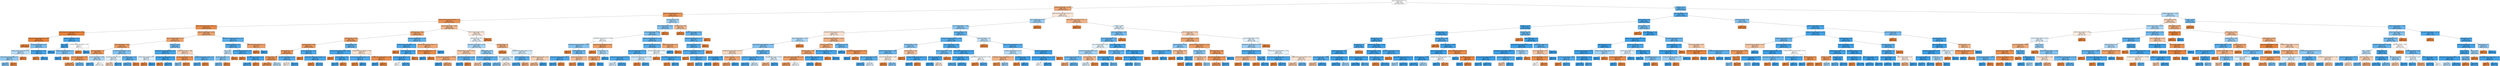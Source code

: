 digraph Tree {
node [shape=box, style="filled", color="black"] ;
0 [label="due_vs_submission_date <= 1.0\ngini = 0.5\nsamples = 96638\nvalue = [48319, 48319]", fillcolor="#e5813900"] ;
1 [label="homepage_clicks_by_days <= 20.999\ngini = 0.34\nsamples = 52526\nvalue = [41113, 11413]", fillcolor="#e58139b8"] ;
0 -> 1 [labeldistance=2.5, labelangle=45, headlabel="True"] ;
2 [label="highest_education_HE Qualification <= 1.0\ngini = 0.233\nsamples = 38749\nvalue = [33521, 5228]", fillcolor="#e58139d7"] ;
1 -> 2 ;
3 [label="highest_education_A Level or Equivalent <= 1.0\ngini = 0.21\nsamples = 37637\nvalue = [33142, 4495]", fillcolor="#e58139dc"] ;
2 -> 3 ;
4 [label="highest_education_Lower Than A Level <= 1.0\ngini = 0.127\nsamples = 29153\nvalue = [27160, 1993]", fillcolor="#e58139ec"] ;
3 -> 4 ;
5 [label="highest_education_Post Graduate Qualification <= 0.998\ngini = 0.007\nsamples = 20147\nvalue = [20077, 70]", fillcolor="#e58139fe"] ;
4 -> 5 ;
6 [label="highest_education_No Formal quals <= 0.999\ngini = 0.003\nsamples = 20109\nvalue = [20075, 34]", fillcolor="#e58139ff"] ;
5 -> 6 ;
7 [label="gini = 0.0\nsamples = 20064\nvalue = [20064, 0]", fillcolor="#e58139ff"] ;
6 -> 7 ;
8 [label="forumng_clicks_by_interval <= 19.5\ngini = 0.369\nsamples = 45\nvalue = [11, 34]", fillcolor="#399de5ac"] ;
6 -> 8 ;
9 [label="subpage_clicks_by_days_change <= 10.0\ngini = 0.473\nsamples = 26\nvalue = [10, 16]", fillcolor="#399de560"] ;
8 -> 9 ;
10 [label="folder_clicks_by_interval_change <= 0.5\ngini = 0.423\nsamples = 23\nvalue = [7, 16]", fillcolor="#399de58f"] ;
9 -> 10 ;
11 [label="gini = 0.363\nsamples = 21\nvalue = [5, 16]", fillcolor="#399de5af"] ;
10 -> 11 ;
12 [label="gini = 0.0\nsamples = 2\nvalue = [2, 0]", fillcolor="#e58139ff"] ;
10 -> 12 ;
13 [label="gini = 0.0\nsamples = 3\nvalue = [3, 0]", fillcolor="#e58139ff"] ;
9 -> 13 ;
14 [label="due_vs_submission_date <= -24.0\ngini = 0.1\nsamples = 19\nvalue = [1, 18]", fillcolor="#399de5f1"] ;
8 -> 14 ;
15 [label="gini = 0.0\nsamples = 1\nvalue = [1, 0]", fillcolor="#e58139ff"] ;
14 -> 15 ;
16 [label="gini = 0.0\nsamples = 18\nvalue = [0, 18]", fillcolor="#399de5ff"] ;
14 -> 16 ;
17 [label="subpage_clicks_by_interval <= 81.5\ngini = 0.1\nsamples = 38\nvalue = [2, 36]", fillcolor="#399de5f1"] ;
5 -> 17 ;
18 [label="date <= 168.5\ngini = 0.054\nsamples = 36\nvalue = [1, 35]", fillcolor="#399de5f8"] ;
17 -> 18 ;
19 [label="gini = 0.0\nsamples = 32\nvalue = [0, 32]", fillcolor="#399de5ff"] ;
18 -> 19 ;
20 [label="subpage_clicks_by_days_change <= 1.0\ngini = 0.375\nsamples = 4\nvalue = [1, 3]", fillcolor="#399de5aa"] ;
18 -> 20 ;
21 [label="gini = 0.0\nsamples = 3\nvalue = [0, 3]", fillcolor="#399de5ff"] ;
20 -> 21 ;
22 [label="gini = 0.0\nsamples = 1\nvalue = [1, 0]", fillcolor="#e58139ff"] ;
20 -> 22 ;
23 [label="oucontent_clicks_by_days_change <= -22.0\ngini = 0.5\nsamples = 2\nvalue = [1, 1]", fillcolor="#e5813900"] ;
17 -> 23 ;
24 [label="gini = 0.0\nsamples = 1\nvalue = [1, 0]", fillcolor="#e58139ff"] ;
23 -> 24 ;
25 [label="gini = 0.0\nsamples = 1\nvalue = [0, 1]", fillcolor="#399de5ff"] ;
23 -> 25 ;
26 [label="region_East Anglian Region <= 0.999\ngini = 0.336\nsamples = 9006\nvalue = [7083, 1923]", fillcolor="#e58139ba"] ;
4 -> 26 ;
27 [label="region_North Western Region <= 1.0\ngini = 0.313\nsamples = 8751\nvalue = [7049, 1702]", fillcolor="#e58139c1"] ;
26 -> 27 ;
28 [label="region_London Region <= 0.999\ngini = 0.29\nsamples = 8491\nvalue = [6994, 1497]", fillcolor="#e58139c8"] ;
27 -> 28 ;
29 [label="region_South Region <= 1.0\ngini = 0.268\nsamples = 8243\nvalue = [6927, 1316]", fillcolor="#e58139cf"] ;
28 -> 29 ;
30 [label="region_East Midlands Region <= 1.0\ngini = 0.241\nsamples = 7919\nvalue = [6809, 1110]", fillcolor="#e58139d5"] ;
29 -> 30 ;
31 [label="gini = 0.22\nsamples = 7757\nvalue = [6779, 978]", fillcolor="#e58139da"] ;
30 -> 31 ;
32 [label="gini = 0.302\nsamples = 162\nvalue = [30, 132]", fillcolor="#399de5c5"] ;
30 -> 32 ;
33 [label="resource_clicks_by_days <= 0.004\ngini = 0.463\nsamples = 324\nvalue = [118, 206]", fillcolor="#399de56d"] ;
29 -> 33 ;
34 [label="gini = 0.181\nsamples = 109\nvalue = [11, 98]", fillcolor="#399de5e2"] ;
33 -> 34 ;
35 [label="gini = 0.5\nsamples = 215\nvalue = [107, 108]", fillcolor="#399de502"] ;
33 -> 35 ;
36 [label="url_clicks_by_interval_change <= -0.331\ngini = 0.394\nsamples = 248\nvalue = [67, 181]", fillcolor="#399de5a1"] ;
28 -> 36 ;
37 [label="quiz_clicks_by_interval <= 0.747\ngini = 0.496\nsamples = 97\nvalue = [44, 53]", fillcolor="#399de52b"] ;
36 -> 37 ;
38 [label="gini = 0.468\nsamples = 67\nvalue = [42, 25]", fillcolor="#e5813967"] ;
37 -> 38 ;
39 [label="gini = 0.124\nsamples = 30\nvalue = [2, 28]", fillcolor="#399de5ed"] ;
37 -> 39 ;
40 [label="ouwiki_clicks_by_days <= 7.769\ngini = 0.258\nsamples = 151\nvalue = [23, 128]", fillcolor="#399de5d1"] ;
36 -> 40 ;
41 [label="gini = 0.216\nsamples = 146\nvalue = [18, 128]", fillcolor="#399de5db"] ;
40 -> 41 ;
42 [label="gini = 0.0\nsamples = 5\nvalue = [5, 0]", fillcolor="#e58139ff"] ;
40 -> 42 ;
43 [label="disability_Y <= 0.003\ngini = 0.334\nsamples = 260\nvalue = [55, 205]", fillcolor="#399de5bb"] ;
27 -> 43 ;
44 [label="homepage_clicks_by_interval_change <= -40.5\ngini = 0.118\nsamples = 190\nvalue = [12, 178]", fillcolor="#399de5ee"] ;
43 -> 44 ;
45 [label="subpage_clicks_by_interval <= 15.5\ngini = 0.496\nsamples = 11\nvalue = [5, 6]", fillcolor="#399de52a"] ;
44 -> 45 ;
46 [label="gini = 0.0\nsamples = 5\nvalue = [5, 0]", fillcolor="#e58139ff"] ;
45 -> 46 ;
47 [label="gini = 0.0\nsamples = 6\nvalue = [0, 6]", fillcolor="#399de5ff"] ;
45 -> 47 ;
48 [label="homepage_clicks_by_days_change <= -53.0\ngini = 0.075\nsamples = 179\nvalue = [7, 172]", fillcolor="#399de5f5"] ;
44 -> 48 ;
49 [label="gini = 0.0\nsamples = 1\nvalue = [1, 0]", fillcolor="#e58139ff"] ;
48 -> 49 ;
50 [label="gini = 0.065\nsamples = 178\nvalue = [6, 172]", fillcolor="#399de5f6"] ;
48 -> 50 ;
51 [label="subpage_clicks_by_days <= 4.983\ngini = 0.474\nsamples = 70\nvalue = [43, 27]", fillcolor="#e581395f"] ;
43 -> 51 ;
52 [label="url_clicks_by_days_change <= -1.952\ngini = 0.201\nsamples = 44\nvalue = [39, 5]", fillcolor="#e58139de"] ;
51 -> 52 ;
53 [label="gini = 0.375\nsamples = 4\nvalue = [1, 3]", fillcolor="#399de5aa"] ;
52 -> 53 ;
54 [label="gini = 0.095\nsamples = 40\nvalue = [38, 2]", fillcolor="#e58139f2"] ;
52 -> 54 ;
55 [label="subpage_clicks_by_interval_change <= 23.5\ngini = 0.26\nsamples = 26\nvalue = [4, 22]", fillcolor="#399de5d1"] ;
51 -> 55 ;
56 [label="gini = 0.153\nsamples = 24\nvalue = [2, 22]", fillcolor="#399de5e8"] ;
55 -> 56 ;
57 [label="gini = 0.0\nsamples = 2\nvalue = [2, 0]", fillcolor="#e58139ff"] ;
55 -> 57 ;
58 [label="questionnaire_clicks_by_days_change <= 0.135\ngini = 0.231\nsamples = 255\nvalue = [34, 221]", fillcolor="#399de5d8"] ;
26 -> 58 ;
59 [label="homepage_clicks_by_days <= 2.5\ngini = 0.184\nsamples = 244\nvalue = [25, 219]", fillcolor="#399de5e2"] ;
58 -> 59 ;
60 [label="date <= 153.5\ngini = 0.483\nsamples = 27\nvalue = [11, 16]", fillcolor="#399de550"] ;
59 -> 60 ;
61 [label="forumng_clicks_by_days <= 2.5\ngini = 0.397\nsamples = 22\nvalue = [6, 16]", fillcolor="#399de59f"] ;
60 -> 61 ;
62 [label="gini = 0.32\nsamples = 20\nvalue = [4, 16]", fillcolor="#399de5bf"] ;
61 -> 62 ;
63 [label="gini = 0.0\nsamples = 2\nvalue = [2, 0]", fillcolor="#e58139ff"] ;
61 -> 63 ;
64 [label="gini = 0.0\nsamples = 5\nvalue = [5, 0]", fillcolor="#e58139ff"] ;
60 -> 64 ;
65 [label="resource_clicks_by_days_change <= -30.5\ngini = 0.121\nsamples = 217\nvalue = [14, 203]", fillcolor="#399de5ed"] ;
59 -> 65 ;
66 [label="gini = 0.0\nsamples = 2\nvalue = [2, 0]", fillcolor="#e58139ff"] ;
65 -> 66 ;
67 [label="quiz_clicks_by_days_change <= 133.5\ngini = 0.105\nsamples = 215\nvalue = [12, 203]", fillcolor="#399de5f0"] ;
65 -> 67 ;
68 [label="gini = 0.098\nsamples = 214\nvalue = [11, 203]", fillcolor="#399de5f1"] ;
67 -> 68 ;
69 [label="gini = 0.0\nsamples = 1\nvalue = [1, 0]", fillcolor="#e58139ff"] ;
67 -> 69 ;
70 [label="questionnaire_clicks_by_interval <= 2.5\ngini = 0.298\nsamples = 11\nvalue = [9, 2]", fillcolor="#e58139c6"] ;
58 -> 70 ;
71 [label="gini = 0.0\nsamples = 9\nvalue = [9, 0]", fillcolor="#e58139ff"] ;
70 -> 71 ;
72 [label="gini = 0.0\nsamples = 2\nvalue = [0, 2]", fillcolor="#399de5ff"] ;
70 -> 72 ;
73 [label="homepage_clicks_by_days <= 9.999\ngini = 0.416\nsamples = 8484\nvalue = [5982, 2502]", fillcolor="#e5813994"] ;
3 -> 73 ;
74 [label="imd_band_80-90% <= 0.999\ngini = 0.313\nsamples = 5138\nvalue = [4141, 997]", fillcolor="#e58139c2"] ;
73 -> 74 ;
75 [label="imd_band_40-50% <= 0.995\ngini = 0.291\nsamples = 5005\nvalue = [4119, 886]", fillcolor="#e58139c8"] ;
74 -> 75 ;
76 [label="imd_band_90-100% <= 0.999\ngini = 0.271\nsamples = 4891\nvalue = [4101, 790]", fillcolor="#e58139ce"] ;
75 -> 76 ;
77 [label="imd_band_60-70% <= 1.0\ngini = 0.252\nsamples = 4803\nvalue = [4093, 710]", fillcolor="#e58139d3"] ;
76 -> 77 ;
78 [label="imd_band_30-40% <= 1.0\ngini = 0.231\nsamples = 4709\nvalue = [4082, 627]", fillcolor="#e58139d8"] ;
77 -> 78 ;
79 [label="gini = 0.195\nsamples = 4487\nvalue = [3996, 491]", fillcolor="#e58139e0"] ;
78 -> 79 ;
80 [label="gini = 0.475\nsamples = 222\nvalue = [86, 136]", fillcolor="#399de55e"] ;
78 -> 80 ;
81 [label="url_clicks_by_days_change <= -0.011\ngini = 0.207\nsamples = 94\nvalue = [11, 83]", fillcolor="#399de5dd"] ;
77 -> 81 ;
82 [label="gini = 0.498\nsamples = 15\nvalue = [8, 7]", fillcolor="#e5813920"] ;
81 -> 82 ;
83 [label="gini = 0.073\nsamples = 79\nvalue = [3, 76]", fillcolor="#399de5f5"] ;
81 -> 83 ;
84 [label="due_vs_submission_date <= -54.0\ngini = 0.165\nsamples = 88\nvalue = [8, 80]", fillcolor="#399de5e6"] ;
76 -> 84 ;
85 [label="gini = 0.0\nsamples = 2\nvalue = [2, 0]", fillcolor="#e58139ff"] ;
84 -> 85 ;
86 [label="ouelluminate_clicks_by_interval_change <= -7.5\ngini = 0.13\nsamples = 86\nvalue = [6, 80]", fillcolor="#399de5ec"] ;
84 -> 86 ;
87 [label="gini = 0.0\nsamples = 1\nvalue = [1, 0]", fillcolor="#e58139ff"] ;
86 -> 87 ;
88 [label="gini = 0.111\nsamples = 85\nvalue = [5, 80]", fillcolor="#399de5ef"] ;
86 -> 88 ;
89 [label="region_Scotland <= 0.02\ngini = 0.266\nsamples = 114\nvalue = [18, 96]", fillcolor="#399de5cf"] ;
75 -> 89 ;
90 [label="oucontent_clicks_by_interval_change <= -303.5\ngini = 0.121\nsamples = 93\nvalue = [6, 87]", fillcolor="#399de5ed"] ;
89 -> 90 ;
91 [label="gini = 0.0\nsamples = 1\nvalue = [1, 0]", fillcolor="#e58139ff"] ;
90 -> 91 ;
92 [label="quiz_clicks_by_days <= 173.0\ngini = 0.103\nsamples = 92\nvalue = [5, 87]", fillcolor="#399de5f0"] ;
90 -> 92 ;
93 [label="gini = 0.084\nsamples = 91\nvalue = [4, 87]", fillcolor="#399de5f3"] ;
92 -> 93 ;
94 [label="gini = 0.0\nsamples = 1\nvalue = [1, 0]", fillcolor="#e58139ff"] ;
92 -> 94 ;
95 [label="subpage_clicks_by_days_change <= -1.939\ngini = 0.49\nsamples = 21\nvalue = [12, 9]", fillcolor="#e5813940"] ;
89 -> 95 ;
96 [label="resource_clicks_by_interval_change <= -11.0\ngini = 0.198\nsamples = 9\nvalue = [1, 8]", fillcolor="#399de5df"] ;
95 -> 96 ;
97 [label="gini = 0.0\nsamples = 1\nvalue = [1, 0]", fillcolor="#e58139ff"] ;
96 -> 97 ;
98 [label="gini = 0.0\nsamples = 8\nvalue = [0, 8]", fillcolor="#399de5ff"] ;
96 -> 98 ;
99 [label="oucontent_clicks_by_days_change <= -26.338\ngini = 0.153\nsamples = 12\nvalue = [11, 1]", fillcolor="#e58139e8"] ;
95 -> 99 ;
100 [label="gini = 0.0\nsamples = 1\nvalue = [0, 1]", fillcolor="#399de5ff"] ;
99 -> 100 ;
101 [label="gini = 0.0\nsamples = 11\nvalue = [11, 0]", fillcolor="#e58139ff"] ;
99 -> 101 ;
102 [label="region_West Midlands Region <= 0.007\ngini = 0.276\nsamples = 133\nvalue = [22, 111]", fillcolor="#399de5cc"] ;
74 -> 102 ;
103 [label="homepage_clicks_by_days_change <= -51.0\ngini = 0.143\nsamples = 116\nvalue = [9, 107]", fillcolor="#399de5ea"] ;
102 -> 103 ;
104 [label="gini = 0.0\nsamples = 2\nvalue = [2, 0]", fillcolor="#e58139ff"] ;
103 -> 104 ;
105 [label="resource_clicks_by_days <= 14.5\ngini = 0.115\nsamples = 114\nvalue = [7, 107]", fillcolor="#399de5ee"] ;
103 -> 105 ;
106 [label="ouwiki_clicks_by_days_change <= -6.0\ngini = 0.101\nsamples = 113\nvalue = [6, 107]", fillcolor="#399de5f1"] ;
105 -> 106 ;
107 [label="gini = 0.5\nsamples = 2\nvalue = [1, 1]", fillcolor="#e5813900"] ;
106 -> 107 ;
108 [label="gini = 0.086\nsamples = 111\nvalue = [5, 106]", fillcolor="#399de5f3"] ;
106 -> 108 ;
109 [label="gini = 0.0\nsamples = 1\nvalue = [1, 0]", fillcolor="#e58139ff"] ;
105 -> 109 ;
110 [label="oucontent_clicks_by_interval_change <= -3.0\ngini = 0.36\nsamples = 17\nvalue = [13, 4]", fillcolor="#e58139b1"] ;
102 -> 110 ;
111 [label="resource_clicks_by_days_change <= -12.0\ngini = 0.133\nsamples = 14\nvalue = [13, 1]", fillcolor="#e58139eb"] ;
110 -> 111 ;
112 [label="gini = 0.0\nsamples = 1\nvalue = [0, 1]", fillcolor="#399de5ff"] ;
111 -> 112 ;
113 [label="gini = 0.0\nsamples = 13\nvalue = [13, 0]", fillcolor="#e58139ff"] ;
111 -> 113 ;
114 [label="gini = 0.0\nsamples = 3\nvalue = [0, 3]", fillcolor="#399de5ff"] ;
110 -> 114 ;
115 [label="due_vs_submission_date <= 0.001\ngini = 0.495\nsamples = 3346\nvalue = [1841, 1505]", fillcolor="#e581392f"] ;
73 -> 115 ;
116 [label="age_band_35-55 <= 0.001\ngini = 0.498\nsamples = 2852\nvalue = [1347, 1505]", fillcolor="#399de51b"] ;
115 -> 116 ;
117 [label="page_clicks_by_days_change <= -0.005\ngini = 0.458\nsamples = 1976\nvalue = [702, 1274]", fillcolor="#399de572"] ;
116 -> 117 ;
118 [label="homepage_clicks_by_interval <= 30.892\ngini = 0.459\nsamples = 302\nvalue = [194, 108]", fillcolor="#e5813971"] ;
117 -> 118 ;
119 [label="oucontent_clicks_by_days_change <= -44.538\ngini = 0.362\nsamples = 244\nvalue = [186, 58]", fillcolor="#e58139af"] ;
118 -> 119 ;
120 [label="gini = 0.0\nsamples = 13\nvalue = [0, 13]", fillcolor="#399de5ff"] ;
119 -> 120 ;
121 [label="gini = 0.314\nsamples = 231\nvalue = [186, 45]", fillcolor="#e58139c1"] ;
119 -> 121 ;
122 [label="page_clicks_by_days_change <= -0.819\ngini = 0.238\nsamples = 58\nvalue = [8, 50]", fillcolor="#399de5d6"] ;
118 -> 122 ;
123 [label="gini = 0.038\nsamples = 51\nvalue = [1, 50]", fillcolor="#399de5fa"] ;
122 -> 123 ;
124 [label="gini = 0.0\nsamples = 7\nvalue = [7, 0]", fillcolor="#e58139ff"] ;
122 -> 124 ;
125 [label="studied_credits <= 60.133\ngini = 0.423\nsamples = 1674\nvalue = [508, 1166]", fillcolor="#399de590"] ;
117 -> 125 ;
126 [label="oucollaborate_clicks_by_days_change <= -1.004\ngini = 0.233\nsamples = 646\nvalue = [87, 559]", fillcolor="#399de5d7"] ;
125 -> 126 ;
127 [label="gini = 0.452\nsamples = 58\nvalue = [38, 20]", fillcolor="#e5813979"] ;
126 -> 127 ;
128 [label="gini = 0.153\nsamples = 588\nvalue = [49, 539]", fillcolor="#399de5e8"] ;
126 -> 128 ;
129 [label="url_clicks_by_interval <= 0.006\ngini = 0.484\nsamples = 1028\nvalue = [421, 607]", fillcolor="#399de54e"] ;
125 -> 129 ;
130 [label="gini = 0.32\nsamples = 420\nvalue = [84, 336]", fillcolor="#399de5bf"] ;
129 -> 130 ;
131 [label="gini = 0.494\nsamples = 608\nvalue = [337, 271]", fillcolor="#e5813932"] ;
129 -> 131 ;
132 [label="age_band_35-55 <= 1.0\ngini = 0.388\nsamples = 876\nvalue = [645, 231]", fillcolor="#e58139a4"] ;
116 -> 132 ;
133 [label="gini = 0.0\nsamples = 466\nvalue = [466, 0]", fillcolor="#e58139ff"] ;
132 -> 133 ;
134 [label="subpage_clicks_by_interval_change <= 1.046\ngini = 0.492\nsamples = 410\nvalue = [179, 231]", fillcolor="#399de539"] ;
132 -> 134 ;
135 [label="subpage_clicks_by_days <= 55.5\ngini = 0.237\nsamples = 153\nvalue = [21, 132]", fillcolor="#399de5d6"] ;
134 -> 135 ;
136 [label="gini = 0.134\nsamples = 139\nvalue = [10, 129]", fillcolor="#399de5eb"] ;
135 -> 136 ;
137 [label="gini = 0.337\nsamples = 14\nvalue = [11, 3]", fillcolor="#e58139b9"] ;
135 -> 137 ;
138 [label="quiz_clicks_by_interval_change <= 19.0\ngini = 0.474\nsamples = 257\nvalue = [158, 99]", fillcolor="#e581395f"] ;
134 -> 138 ;
139 [label="gini = 0.416\nsamples = 224\nvalue = [158, 66]", fillcolor="#e5813994"] ;
138 -> 139 ;
140 [label="gini = 0.0\nsamples = 33\nvalue = [0, 33]", fillcolor="#399de5ff"] ;
138 -> 140 ;
141 [label="gini = 0.0\nsamples = 494\nvalue = [494, 0]", fillcolor="#e58139ff"] ;
115 -> 141 ;
142 [label="imd_band_0-10% <= 0.003\ngini = 0.449\nsamples = 1112\nvalue = [379, 733]", fillcolor="#399de57b"] ;
2 -> 142 ;
143 [label="due_vs_submission_date <= 0.014\ngini = 0.385\nsamples = 902\nvalue = [235, 667]", fillcolor="#399de5a5"] ;
142 -> 143 ;
144 [label="due_vs_submission_date <= -7.001\ngini = 0.358\nsamples = 870\nvalue = [203, 667]", fillcolor="#399de5b1"] ;
143 -> 144 ;
145 [label="oucollaborate_clicks_by_interval <= 0.028\ngini = 0.5\nsamples = 195\nvalue = [96, 99]", fillcolor="#399de508"] ;
144 -> 145 ;
146 [label="htmlactivity_clicks_by_days_change <= -0.876\ngini = 0.397\nsamples = 117\nvalue = [32, 85]", fillcolor="#399de59f"] ;
145 -> 146 ;
147 [label="gini = 0.0\nsamples = 9\nvalue = [9, 0]", fillcolor="#e58139ff"] ;
146 -> 147 ;
148 [label="imd_band_80-90% <= 0.018\ngini = 0.335\nsamples = 108\nvalue = [23, 85]", fillcolor="#399de5ba"] ;
146 -> 148 ;
149 [label="subpage_clicks_by_days_change <= 18.427\ngini = 0.169\nsamples = 86\nvalue = [8, 78]", fillcolor="#399de5e5"] ;
148 -> 149 ;
150 [label="gini = 0.093\nsamples = 82\nvalue = [4, 78]", fillcolor="#399de5f2"] ;
149 -> 150 ;
151 [label="gini = 0.0\nsamples = 4\nvalue = [4, 0]", fillcolor="#e58139ff"] ;
149 -> 151 ;
152 [label="subpage_clicks_by_interval <= 17.5\ngini = 0.434\nsamples = 22\nvalue = [15, 7]", fillcolor="#e5813988"] ;
148 -> 152 ;
153 [label="gini = 0.117\nsamples = 16\nvalue = [15, 1]", fillcolor="#e58139ee"] ;
152 -> 153 ;
154 [label="gini = 0.0\nsamples = 6\nvalue = [0, 6]", fillcolor="#399de5ff"] ;
152 -> 154 ;
155 [label="page_clicks_by_interval_change <= -0.009\ngini = 0.295\nsamples = 78\nvalue = [64, 14]", fillcolor="#e58139c7"] ;
145 -> 155 ;
156 [label="gini = 0.0\nsamples = 56\nvalue = [56, 0]", fillcolor="#e58139ff"] ;
155 -> 156 ;
157 [label="age_band_35-55 <= 0.5\ngini = 0.463\nsamples = 22\nvalue = [8, 14]", fillcolor="#399de56d"] ;
155 -> 157 ;
158 [label="imd_band_70-80% <= 0.5\ngini = 0.32\nsamples = 10\nvalue = [8, 2]", fillcolor="#e58139bf"] ;
157 -> 158 ;
159 [label="gini = 0.0\nsamples = 8\nvalue = [8, 0]", fillcolor="#e58139ff"] ;
158 -> 159 ;
160 [label="gini = 0.0\nsamples = 2\nvalue = [0, 2]", fillcolor="#399de5ff"] ;
158 -> 160 ;
161 [label="gini = 0.0\nsamples = 12\nvalue = [0, 12]", fillcolor="#399de5ff"] ;
157 -> 161 ;
162 [label="dualpane_clicks_by_days_change <= 1.185\ngini = 0.267\nsamples = 675\nvalue = [107, 568]", fillcolor="#399de5cf"] ;
144 -> 162 ;
163 [label="region_North Western Region <= 0.03\ngini = 0.23\nsamples = 648\nvalue = [86, 562]", fillcolor="#399de5d8"] ;
162 -> 163 ;
164 [label="region_West Midlands Region <= 0.188\ngini = 0.18\nsamples = 591\nvalue = [59, 532]", fillcolor="#399de5e3"] ;
163 -> 164 ;
165 [label="oucontent_clicks_by_days_change <= -128.5\ngini = 0.146\nsamples = 556\nvalue = [44, 512]", fillcolor="#399de5e9"] ;
164 -> 165 ;
166 [label="gini = 0.494\nsamples = 27\nvalue = [12, 15]", fillcolor="#399de533"] ;
165 -> 166 ;
167 [label="gini = 0.114\nsamples = 529\nvalue = [32, 497]", fillcolor="#399de5ef"] ;
165 -> 167 ;
168 [label="resource_clicks_by_interval_change <= -2.688\ngini = 0.49\nsamples = 35\nvalue = [15, 20]", fillcolor="#399de540"] ;
164 -> 168 ;
169 [label="gini = 0.0\nsamples = 14\nvalue = [14, 0]", fillcolor="#e58139ff"] ;
168 -> 169 ;
170 [label="gini = 0.091\nsamples = 21\nvalue = [1, 20]", fillcolor="#399de5f2"] ;
168 -> 170 ;
171 [label="region_North Western Region <= 0.982\ngini = 0.499\nsamples = 57\nvalue = [27, 30]", fillcolor="#399de519"] ;
163 -> 171 ;
172 [label="gini = 0.0\nsamples = 25\nvalue = [25, 0]", fillcolor="#e58139ff"] ;
171 -> 172 ;
173 [label="dualpane_clicks_by_interval_change <= -3.5\ngini = 0.117\nsamples = 32\nvalue = [2, 30]", fillcolor="#399de5ee"] ;
171 -> 173 ;
174 [label="gini = 0.0\nsamples = 1\nvalue = [1, 0]", fillcolor="#e58139ff"] ;
173 -> 174 ;
175 [label="gini = 0.062\nsamples = 31\nvalue = [1, 30]", fillcolor="#399de5f6"] ;
173 -> 175 ;
176 [label="homepage_clicks_by_days <= 12.5\ngini = 0.346\nsamples = 27\nvalue = [21, 6]", fillcolor="#e58139b6"] ;
162 -> 176 ;
177 [label="gini = 0.0\nsamples = 6\nvalue = [0, 6]", fillcolor="#399de5ff"] ;
176 -> 177 ;
178 [label="gini = 0.0\nsamples = 21\nvalue = [21, 0]", fillcolor="#e58139ff"] ;
176 -> 178 ;
179 [label="gini = 0.0\nsamples = 32\nvalue = [32, 0]", fillcolor="#e58139ff"] ;
143 -> 179 ;
180 [label="imd_band_0-10% <= 0.999\ngini = 0.431\nsamples = 210\nvalue = [144, 66]", fillcolor="#e581398a"] ;
142 -> 180 ;
181 [label="gini = 0.0\nsamples = 130\nvalue = [130, 0]", fillcolor="#e58139ff"] ;
180 -> 181 ;
182 [label="subpage_clicks_by_interval <= 55.0\ngini = 0.289\nsamples = 80\nvalue = [14, 66]", fillcolor="#399de5c9"] ;
180 -> 182 ;
183 [label="ouelluminate_clicks_by_interval <= 3.5\ngini = 0.245\nsamples = 77\nvalue = [11, 66]", fillcolor="#399de5d4"] ;
182 -> 183 ;
184 [label="page_clicks_by_interval <= 4.5\ngini = 0.211\nsamples = 75\nvalue = [9, 66]", fillcolor="#399de5dc"] ;
183 -> 184 ;
185 [label="ouelluminate_clicks_by_interval_change <= -3.0\ngini = 0.193\nsamples = 74\nvalue = [8, 66]", fillcolor="#399de5e0"] ;
184 -> 185 ;
186 [label="gini = 0.0\nsamples = 1\nvalue = [1, 0]", fillcolor="#e58139ff"] ;
185 -> 186 ;
187 [label="page_clicks_by_days_change <= -2.5\ngini = 0.173\nsamples = 73\nvalue = [7, 66]", fillcolor="#399de5e4"] ;
185 -> 187 ;
188 [label="gini = 0.0\nsamples = 1\nvalue = [1, 0]", fillcolor="#e58139ff"] ;
187 -> 188 ;
189 [label="gini = 0.153\nsamples = 72\nvalue = [6, 66]", fillcolor="#399de5e8"] ;
187 -> 189 ;
190 [label="gini = 0.0\nsamples = 1\nvalue = [1, 0]", fillcolor="#e58139ff"] ;
184 -> 190 ;
191 [label="gini = 0.0\nsamples = 2\nvalue = [2, 0]", fillcolor="#e58139ff"] ;
183 -> 191 ;
192 [label="gini = 0.0\nsamples = 3\nvalue = [3, 0]", fillcolor="#e58139ff"] ;
182 -> 192 ;
193 [label="highest_education_Lower Than A Level <= 0.0\ngini = 0.495\nsamples = 13777\nvalue = [7592, 6185]", fillcolor="#e581392f"] ;
1 -> 193 ;
194 [label="due_vs_submission_date <= 0.0\ngini = 0.445\nsamples = 5809\nvalue = [1938, 3871]", fillcolor="#399de57f"] ;
193 -> 194 ;
195 [label="due_vs_submission_date <= -1.002\ngini = 0.412\nsamples = 5451\nvalue = [1580, 3871]", fillcolor="#399de597"] ;
194 -> 195 ;
196 [label="oucontent_clicks_by_days_change <= 19.135\ngini = 0.491\nsamples = 1724\nvalue = [977, 747]", fillcolor="#e581393c"] ;
195 -> 196 ;
197 [label="due_vs_submission_date <= -1.984\ngini = 0.47\nsamples = 772\nvalue = [291, 481]", fillcolor="#399de565"] ;
196 -> 197 ;
198 [label="forumng_clicks_by_interval_change <= -51.083\ngini = 0.393\nsamples = 658\nvalue = [177, 481]", fillcolor="#399de5a1"] ;
197 -> 198 ;
199 [label="forumng_clicks_by_days_change <= -54.197\ngini = 0.482\nsamples = 168\nvalue = [100, 68]", fillcolor="#e5813952"] ;
198 -> 199 ;
200 [label="num_of_prev_attempts <= 1.354\ngini = 0.049\nsamples = 40\nvalue = [1, 39]", fillcolor="#399de5f8"] ;
199 -> 200 ;
201 [label="gini = 0.0\nsamples = 39\nvalue = [0, 39]", fillcolor="#399de5ff"] ;
200 -> 201 ;
202 [label="gini = 0.0\nsamples = 1\nvalue = [1, 0]", fillcolor="#e58139ff"] ;
200 -> 202 ;
203 [label="subpage_clicks_by_days <= 47.514\ngini = 0.35\nsamples = 128\nvalue = [99, 29]", fillcolor="#e58139b4"] ;
199 -> 203 ;
204 [label="gini = 0.27\nsamples = 118\nvalue = [99, 19]", fillcolor="#e58139ce"] ;
203 -> 204 ;
205 [label="gini = 0.0\nsamples = 10\nvalue = [0, 10]", fillcolor="#399de5ff"] ;
203 -> 205 ;
206 [label="studied_credits <= 120.047\ngini = 0.265\nsamples = 490\nvalue = [77, 413]", fillcolor="#399de5cf"] ;
198 -> 206 ;
207 [label="oucollaborate_clicks_by_interval_change <= 0.183\ngini = 0.173\nsamples = 407\nvalue = [39, 368]", fillcolor="#399de5e4"] ;
206 -> 207 ;
208 [label="gini = 0.077\nsamples = 349\nvalue = [14, 335]", fillcolor="#399de5f4"] ;
207 -> 208 ;
209 [label="gini = 0.49\nsamples = 58\nvalue = [25, 33]", fillcolor="#399de53e"] ;
207 -> 209 ;
210 [label="homepage_clicks_by_days <= 42.913\ngini = 0.496\nsamples = 83\nvalue = [38, 45]", fillcolor="#399de528"] ;
206 -> 210 ;
211 [label="gini = 0.37\nsamples = 49\nvalue = [37, 12]", fillcolor="#e58139ac"] ;
210 -> 211 ;
212 [label="gini = 0.057\nsamples = 34\nvalue = [1, 33]", fillcolor="#399de5f7"] ;
210 -> 212 ;
213 [label="gini = 0.0\nsamples = 114\nvalue = [114, 0]", fillcolor="#e58139ff"] ;
197 -> 213 ;
214 [label="oucontent_clicks_by_days_change <= 150.511\ngini = 0.403\nsamples = 952\nvalue = [686, 266]", fillcolor="#e581399c"] ;
196 -> 214 ;
215 [label="imd_band_50-60% <= 0.994\ngini = 0.358\nsamples = 877\nvalue = [672, 205]", fillcolor="#e58139b1"] ;
214 -> 215 ;
216 [label="imd_band_70-80% <= 0.977\ngini = 0.33\nsamples = 846\nvalue = [670, 176]", fillcolor="#e58139bc"] ;
215 -> 216 ;
217 [label="highest_education_HE Qualification <= 0.996\ngini = 0.299\nsamples = 819\nvalue = [669, 150]", fillcolor="#e58139c6"] ;
216 -> 217 ;
218 [label="gini = 0.237\nsamples = 720\nvalue = [621, 99]", fillcolor="#e58139d6"] ;
217 -> 218 ;
219 [label="gini = 0.5\nsamples = 99\nvalue = [48, 51]", fillcolor="#399de50f"] ;
217 -> 219 ;
220 [label="dualpane_clicks_by_days_change <= 3.5\ngini = 0.071\nsamples = 27\nvalue = [1, 26]", fillcolor="#399de5f5"] ;
216 -> 220 ;
221 [label="gini = 0.0\nsamples = 26\nvalue = [0, 26]", fillcolor="#399de5ff"] ;
220 -> 221 ;
222 [label="gini = 0.0\nsamples = 1\nvalue = [1, 0]", fillcolor="#e58139ff"] ;
220 -> 222 ;
223 [label="htmlactivity_clicks_by_interval_change <= -0.5\ngini = 0.121\nsamples = 31\nvalue = [2, 29]", fillcolor="#399de5ed"] ;
215 -> 223 ;
224 [label="gini = 0.0\nsamples = 2\nvalue = [2, 0]", fillcolor="#e58139ff"] ;
223 -> 224 ;
225 [label="gini = 0.0\nsamples = 29\nvalue = [0, 29]", fillcolor="#399de5ff"] ;
223 -> 225 ;
226 [label="studied_credits <= 197.394\ngini = 0.304\nsamples = 75\nvalue = [14, 61]", fillcolor="#399de5c4"] ;
214 -> 226 ;
227 [label="gini = 0.0\nsamples = 59\nvalue = [0, 59]", fillcolor="#399de5ff"] ;
226 -> 227 ;
228 [label="dualpane_clicks_by_interval_change <= 0.556\ngini = 0.219\nsamples = 16\nvalue = [14, 2]", fillcolor="#e58139db"] ;
226 -> 228 ;
229 [label="gini = 0.0\nsamples = 2\nvalue = [0, 2]", fillcolor="#399de5ff"] ;
228 -> 229 ;
230 [label="gini = 0.0\nsamples = 14\nvalue = [14, 0]", fillcolor="#e58139ff"] ;
228 -> 230 ;
231 [label="region_South Region <= 0.0\ngini = 0.271\nsamples = 3727\nvalue = [603, 3124]", fillcolor="#399de5ce"] ;
195 -> 231 ;
232 [label="oucontent_clicks_by_interval_change <= -3.011\ngini = 0.223\nsamples = 3268\nvalue = [417, 2851]", fillcolor="#399de5da"] ;
231 -> 232 ;
233 [label="imd_band_50-60% <= 0.004\ngini = 0.402\nsamples = 708\nvalue = [197, 511]", fillcolor="#399de59d"] ;
232 -> 233 ;
234 [label="region_North Western Region <= 0.035\ngini = 0.318\nsamples = 586\nvalue = [116, 470]", fillcolor="#399de5c0"] ;
233 -> 234 ;
235 [label="region_West Midlands Region <= 0.11\ngini = 0.225\nsamples = 488\nvalue = [63, 425]", fillcolor="#399de5d9"] ;
234 -> 235 ;
236 [label="gini = 0.154\nsamples = 429\nvalue = [36, 393]", fillcolor="#399de5e8"] ;
235 -> 236 ;
237 [label="gini = 0.496\nsamples = 59\nvalue = [27, 32]", fillcolor="#399de528"] ;
235 -> 237 ;
238 [label="region_North Western Region <= 0.969\ngini = 0.497\nsamples = 98\nvalue = [53, 45]", fillcolor="#e5813926"] ;
234 -> 238 ;
239 [label="gini = 0.0\nsamples = 36\nvalue = [36, 0]", fillcolor="#e58139ff"] ;
238 -> 239 ;
240 [label="gini = 0.398\nsamples = 62\nvalue = [17, 45]", fillcolor="#399de59f"] ;
238 -> 240 ;
241 [label="imd_band_50-60% <= 0.999\ngini = 0.446\nsamples = 122\nvalue = [81, 41]", fillcolor="#e581397e"] ;
233 -> 241 ;
242 [label="gini = 0.0\nsamples = 79\nvalue = [79, 0]", fillcolor="#e58139ff"] ;
241 -> 242 ;
243 [label="homepage_clicks_by_interval_change <= 38.5\ngini = 0.089\nsamples = 43\nvalue = [2, 41]", fillcolor="#399de5f3"] ;
241 -> 243 ;
244 [label="gini = 0.046\nsamples = 42\nvalue = [1, 41]", fillcolor="#399de5f9"] ;
243 -> 244 ;
245 [label="gini = 0.0\nsamples = 1\nvalue = [1, 0]", fillcolor="#e58139ff"] ;
243 -> 245 ;
246 [label="due_vs_submission_date <= -0.001\ngini = 0.157\nsamples = 2560\nvalue = [220, 2340]", fillcolor="#399de5e7"] ;
232 -> 246 ;
247 [label="due_vs_submission_date <= -0.996\ngini = 0.32\nsamples = 644\nvalue = [129, 515]", fillcolor="#399de5bf"] ;
246 -> 247 ;
248 [label="page_clicks_by_days <= 5.059\ngini = 0.055\nsamples = 530\nvalue = [15, 515]", fillcolor="#399de5f8"] ;
247 -> 248 ;
249 [label="gini = 0.012\nsamples = 509\nvalue = [3, 506]", fillcolor="#399de5fd"] ;
248 -> 249 ;
250 [label="gini = 0.49\nsamples = 21\nvalue = [12, 9]", fillcolor="#e5813940"] ;
248 -> 250 ;
251 [label="gini = 0.0\nsamples = 114\nvalue = [114, 0]", fillcolor="#e58139ff"] ;
247 -> 251 ;
252 [label="highest_education_No Formal quals <= 0.027\ngini = 0.09\nsamples = 1916\nvalue = [91, 1825]", fillcolor="#399de5f2"] ;
246 -> 252 ;
253 [label="homepage_clicks_by_days <= 26.943\ngini = 0.074\nsamples = 1877\nvalue = [72, 1805]", fillcolor="#399de5f5"] ;
252 -> 253 ;
254 [label="gini = 0.211\nsamples = 434\nvalue = [52, 382]", fillcolor="#399de5dc"] ;
253 -> 254 ;
255 [label="gini = 0.027\nsamples = 1443\nvalue = [20, 1423]", fillcolor="#399de5fb"] ;
253 -> 255 ;
256 [label="highest_education_No Formal quals <= 0.981\ngini = 0.5\nsamples = 39\nvalue = [19, 20]", fillcolor="#399de50d"] ;
252 -> 256 ;
257 [label="gini = 0.0\nsamples = 17\nvalue = [17, 0]", fillcolor="#e58139ff"] ;
256 -> 257 ;
258 [label="gini = 0.165\nsamples = 22\nvalue = [2, 20]", fillcolor="#399de5e6"] ;
256 -> 258 ;
259 [label="region_South Region <= 1.0\ngini = 0.482\nsamples = 459\nvalue = [186, 273]", fillcolor="#399de551"] ;
231 -> 259 ;
260 [label="gini = 0.0\nsamples = 151\nvalue = [151, 0]", fillcolor="#e58139ff"] ;
259 -> 260 ;
261 [label="forumng_clicks_by_days_change <= -14.87\ngini = 0.201\nsamples = 308\nvalue = [35, 273]", fillcolor="#399de5de"] ;
259 -> 261 ;
262 [label="oucontent_clicks_by_interval <= 147.0\ngini = 0.473\nsamples = 78\nvalue = [30, 48]", fillcolor="#399de560"] ;
261 -> 262 ;
263 [label="oucollaborate_clicks_by_interval_change <= -0.0\ngini = 0.399\nsamples = 40\nvalue = [29, 11]", fillcolor="#e581399e"] ;
262 -> 263 ;
264 [label="gini = 0.137\nsamples = 27\nvalue = [25, 2]", fillcolor="#e58139eb"] ;
263 -> 264 ;
265 [label="gini = 0.426\nsamples = 13\nvalue = [4, 9]", fillcolor="#399de58e"] ;
263 -> 265 ;
266 [label="subpage_clicks_by_days <= 9.934\ngini = 0.051\nsamples = 38\nvalue = [1, 37]", fillcolor="#399de5f8"] ;
262 -> 266 ;
267 [label="gini = 0.0\nsamples = 1\nvalue = [1, 0]", fillcolor="#e58139ff"] ;
266 -> 267 ;
268 [label="gini = 0.0\nsamples = 37\nvalue = [0, 37]", fillcolor="#399de5ff"] ;
266 -> 268 ;
269 [label="url_clicks_by_interval_change <= 43.5\ngini = 0.043\nsamples = 230\nvalue = [5, 225]", fillcolor="#399de5f9"] ;
261 -> 269 ;
270 [label="oucollaborate_clicks_by_interval_change <= -11.945\ngini = 0.034\nsamples = 229\nvalue = [4, 225]", fillcolor="#399de5fa"] ;
269 -> 270 ;
271 [label="gini = 0.5\nsamples = 4\nvalue = [2, 2]", fillcolor="#e5813900"] ;
270 -> 271 ;
272 [label="gini = 0.018\nsamples = 225\nvalue = [2, 223]", fillcolor="#399de5fd"] ;
270 -> 272 ;
273 [label="gini = 0.0\nsamples = 1\nvalue = [1, 0]", fillcolor="#e58139ff"] ;
269 -> 273 ;
274 [label="gini = 0.0\nsamples = 358\nvalue = [358, 0]", fillcolor="#e58139ff"] ;
194 -> 274 ;
275 [label="highest_education_Lower Than A Level <= 1.0\ngini = 0.412\nsamples = 7968\nvalue = [5654, 2314]", fillcolor="#e5813997"] ;
193 -> 275 ;
276 [label="gini = 0.0\nsamples = 3721\nvalue = [3721, 0]", fillcolor="#e58139ff"] ;
275 -> 276 ;
277 [label="weight <= 12.506\ngini = 0.496\nsamples = 4247\nvalue = [1933, 2314]", fillcolor="#399de52a"] ;
275 -> 277 ;
278 [label="due_vs_submission_date <= 0.001\ngini = 0.355\nsamples = 1797\nvalue = [415, 1382]", fillcolor="#399de5b2"] ;
277 -> 278 ;
279 [label="due_vs_submission_date <= -1.001\ngini = 0.274\nsamples = 1653\nvalue = [271, 1382]", fillcolor="#399de5cd"] ;
278 -> 279 ;
280 [label="due_vs_submission_date <= -1.995\ngini = 0.498\nsamples = 439\nvalue = [204, 235]", fillcolor="#399de522"] ;
279 -> 280 ;
281 [label="resource_clicks_by_days_change <= 4.027\ngini = 0.451\nsamples = 358\nvalue = [123, 235]", fillcolor="#399de57a"] ;
280 -> 281 ;
282 [label="url_clicks_by_interval_change <= -14.7\ngini = 0.315\nsamples = 255\nvalue = [50, 205]", fillcolor="#399de5c1"] ;
281 -> 282 ;
283 [label="gini = 0.32\nsamples = 20\nvalue = [16, 4]", fillcolor="#e58139bf"] ;
282 -> 283 ;
284 [label="gini = 0.247\nsamples = 235\nvalue = [34, 201]", fillcolor="#399de5d4"] ;
282 -> 284 ;
285 [label="imd_band_10-20% <= 0.029\ngini = 0.413\nsamples = 103\nvalue = [73, 30]", fillcolor="#e5813996"] ;
281 -> 285 ;
286 [label="gini = 0.495\nsamples = 51\nvalue = [23, 28]", fillcolor="#399de52e"] ;
285 -> 286 ;
287 [label="gini = 0.074\nsamples = 52\nvalue = [50, 2]", fillcolor="#e58139f5"] ;
285 -> 287 ;
288 [label="gini = 0.0\nsamples = 81\nvalue = [81, 0]", fillcolor="#e58139ff"] ;
280 -> 288 ;
289 [label="due_vs_submission_date <= -0.003\ngini = 0.104\nsamples = 1214\nvalue = [67, 1147]", fillcolor="#399de5f0"] ;
279 -> 289 ;
290 [label="due_vs_submission_date <= -0.992\ngini = 0.288\nsamples = 350\nvalue = [61, 289]", fillcolor="#399de5c9"] ;
289 -> 290 ;
291 [label="region_South West Region <= 0.373\ngini = 0.059\nsamples = 298\nvalue = [9, 289]", fillcolor="#399de5f7"] ;
290 -> 291 ;
292 [label="gini = 0.022\nsamples = 267\nvalue = [3, 264]", fillcolor="#399de5fc"] ;
291 -> 292 ;
293 [label="gini = 0.312\nsamples = 31\nvalue = [6, 25]", fillcolor="#399de5c2"] ;
291 -> 293 ;
294 [label="gini = 0.0\nsamples = 52\nvalue = [52, 0]", fillcolor="#e58139ff"] ;
290 -> 294 ;
295 [label="htmlactivity_clicks_by_interval <= 10.5\ngini = 0.014\nsamples = 864\nvalue = [6, 858]", fillcolor="#399de5fd"] ;
289 -> 295 ;
296 [label="glossary_clicks_by_interval_change <= 4.5\ngini = 0.012\nsamples = 863\nvalue = [5, 858]", fillcolor="#399de5fe"] ;
295 -> 296 ;
297 [label="gini = 0.009\nsamples = 858\nvalue = [4, 854]", fillcolor="#399de5fe"] ;
296 -> 297 ;
298 [label="gini = 0.32\nsamples = 5\nvalue = [1, 4]", fillcolor="#399de5bf"] ;
296 -> 298 ;
299 [label="gini = 0.0\nsamples = 1\nvalue = [1, 0]", fillcolor="#e58139ff"] ;
295 -> 299 ;
300 [label="gini = 0.0\nsamples = 144\nvalue = [144, 0]", fillcolor="#e58139ff"] ;
278 -> 300 ;
301 [label="due_vs_submission_date <= -0.003\ngini = 0.471\nsamples = 2450\nvalue = [1518, 932]", fillcolor="#e5813962"] ;
277 -> 301 ;
302 [label="quiz_clicks_by_days_change <= -25.973\ngini = 0.341\nsamples = 1208\nvalue = [945, 263]", fillcolor="#e58139b8"] ;
301 -> 302 ;
303 [label="region_South Region <= 0.013\ngini = 0.4\nsamples = 87\nvalue = [24, 63]", fillcolor="#399de59e"] ;
302 -> 303 ;
304 [label="quiz_clicks_by_interval_change <= -294.448\ngini = 0.177\nsamples = 61\nvalue = [6, 55]", fillcolor="#399de5e3"] ;
303 -> 304 ;
305 [label="gini = 0.0\nsamples = 6\nvalue = [6, 0]", fillcolor="#e58139ff"] ;
304 -> 305 ;
306 [label="gini = 0.0\nsamples = 55\nvalue = [0, 55]", fillcolor="#399de5ff"] ;
304 -> 306 ;
307 [label="region_South Region <= 0.924\ngini = 0.426\nsamples = 26\nvalue = [18, 8]", fillcolor="#e581398e"] ;
303 -> 307 ;
308 [label="gini = 0.0\nsamples = 18\nvalue = [18, 0]", fillcolor="#e58139ff"] ;
307 -> 308 ;
309 [label="gini = 0.0\nsamples = 8\nvalue = [0, 8]", fillcolor="#399de5ff"] ;
307 -> 309 ;
310 [label="forumng_clicks_by_interval_change <= -60.95\ngini = 0.293\nsamples = 1121\nvalue = [921, 200]", fillcolor="#e58139c8"] ;
302 -> 310 ;
311 [label="imd_band_0-10% <= 0.24\ngini = 0.402\nsamples = 61\nvalue = [17, 44]", fillcolor="#399de59c"] ;
310 -> 311 ;
312 [label="weight <= 21.83\ngini = 0.097\nsamples = 39\nvalue = [2, 37]", fillcolor="#399de5f1"] ;
311 -> 312 ;
313 [label="gini = 0.0\nsamples = 2\nvalue = [2, 0]", fillcolor="#e58139ff"] ;
312 -> 313 ;
314 [label="gini = 0.0\nsamples = 37\nvalue = [0, 37]", fillcolor="#399de5ff"] ;
312 -> 314 ;
315 [label="imd_band_0-10% <= 0.996\ngini = 0.434\nsamples = 22\nvalue = [15, 7]", fillcolor="#e5813988"] ;
311 -> 315 ;
316 [label="gini = 0.0\nsamples = 12\nvalue = [12, 0]", fillcolor="#e58139ff"] ;
315 -> 316 ;
317 [label="gini = 0.42\nsamples = 10\nvalue = [3, 7]", fillcolor="#399de592"] ;
315 -> 317 ;
318 [label="imd_band_90-100% <= 0.688\ngini = 0.251\nsamples = 1060\nvalue = [904, 156]", fillcolor="#e58139d3"] ;
310 -> 318 ;
319 [label="region_North Western Region <= 0.991\ngini = 0.229\nsamples = 1041\nvalue = [904, 137]", fillcolor="#e58139d8"] ;
318 -> 319 ;
320 [label="gini = 0.204\nsamples = 1021\nvalue = [903, 118]", fillcolor="#e58139de"] ;
319 -> 320 ;
321 [label="gini = 0.095\nsamples = 20\nvalue = [1, 19]", fillcolor="#399de5f2"] ;
319 -> 321 ;
322 [label="gini = 0.0\nsamples = 19\nvalue = [0, 19]", fillcolor="#399de5ff"] ;
318 -> 322 ;
323 [label="due_vs_submission_date <= 0.001\ngini = 0.497\nsamples = 1242\nvalue = [573, 669]", fillcolor="#399de525"] ;
301 -> 323 ;
324 [label="forumng_clicks_by_days_change <= -5.956\ngini = 0.445\nsamples = 1004\nvalue = [335, 669]", fillcolor="#399de57f"] ;
323 -> 324 ;
325 [label="glossary_clicks_by_days_change <= -0.125\ngini = 0.175\nsamples = 361\nvalue = [35, 326]", fillcolor="#399de5e4"] ;
324 -> 325 ;
326 [label="resource_clicks_by_interval_change <= -8.896\ngini = 0.403\nsamples = 25\nvalue = [18, 7]", fillcolor="#e581399c"] ;
325 -> 326 ;
327 [label="gini = 0.0\nsamples = 18\nvalue = [18, 0]", fillcolor="#e58139ff"] ;
326 -> 327 ;
328 [label="gini = 0.0\nsamples = 7\nvalue = [0, 7]", fillcolor="#399de5ff"] ;
326 -> 328 ;
329 [label="date <= 77.895\ngini = 0.096\nsamples = 336\nvalue = [17, 319]", fillcolor="#399de5f1"] ;
325 -> 329 ;
330 [label="gini = 0.0\nsamples = 10\nvalue = [10, 0]", fillcolor="#e58139ff"] ;
329 -> 330 ;
331 [label="gini = 0.042\nsamples = 326\nvalue = [7, 319]", fillcolor="#399de5f9"] ;
329 -> 331 ;
332 [label="resource_clicks_by_interval_change <= -2.978\ngini = 0.498\nsamples = 643\nvalue = [300, 343]", fillcolor="#399de520"] ;
324 -> 332 ;
333 [label="questionnaire_clicks_by_interval_change <= -13.775\ngini = 0.134\nsamples = 125\nvalue = [9, 116]", fillcolor="#399de5eb"] ;
332 -> 333 ;
334 [label="gini = 0.0\nsamples = 6\nvalue = [6, 0]", fillcolor="#e58139ff"] ;
333 -> 334 ;
335 [label="gini = 0.049\nsamples = 119\nvalue = [3, 116]", fillcolor="#399de5f8"] ;
333 -> 335 ;
336 [label="subpage_clicks_by_interval_change <= 25.78\ngini = 0.492\nsamples = 518\nvalue = [291, 227]", fillcolor="#e5813938"] ;
332 -> 336 ;
337 [label="gini = 0.449\nsamples = 414\nvalue = [273, 141]", fillcolor="#e581397b"] ;
336 -> 337 ;
338 [label="gini = 0.286\nsamples = 104\nvalue = [18, 86]", fillcolor="#399de5ca"] ;
336 -> 338 ;
339 [label="gini = 0.0\nsamples = 238\nvalue = [238, 0]", fillcolor="#e58139ff"] ;
323 -> 339 ;
340 [label="weight <= 12.528\ngini = 0.273\nsamples = 44112\nvalue = [7206, 36906]", fillcolor="#399de5cd"] ;
0 -> 340 [labeldistance=2.5, labelangle=-45, headlabel="False"] ;
341 [label="num_of_prev_attempts <= 0.0\ngini = 0.192\nsamples = 34998\nvalue = [3770, 31228]", fillcolor="#399de5e0"] ;
340 -> 341 ;
342 [label="imd_band_10-20% <= 0.0\ngini = 0.138\nsamples = 29408\nvalue = [2200, 27208]", fillcolor="#399de5ea"] ;
341 -> 342 ;
343 [label="disability_Y <= 0.001\ngini = 0.106\nsamples = 26066\nvalue = [1465, 24601]", fillcolor="#399de5f0"] ;
342 -> 343 ;
344 [label="imd_band_20-30% <= 0.0\ngini = 0.085\nsamples = 23848\nvalue = [1061, 22787]", fillcolor="#399de5f3"] ;
343 -> 344 ;
345 [label="age_band_0-35 <= 0.997\ngini = 0.064\nsamples = 21047\nvalue = [702, 20345]", fillcolor="#399de5f6"] ;
344 -> 345 ;
346 [label="age_band_0-35 <= 0.0\ngini = 0.126\nsamples = 6463\nvalue = [437, 6026]", fillcolor="#399de5ed"] ;
345 -> 346 ;
347 [label="subpage_clicks_by_days <= 0.923\ngini = 0.039\nsamples = 6148\nvalue = [122, 6026]", fillcolor="#399de5fa"] ;
346 -> 347 ;
348 [label="due_vs_submission_date <= 25.693\ngini = 0.189\nsamples = 729\nvalue = [77, 652]", fillcolor="#399de5e1"] ;
347 -> 348 ;
349 [label="gini = 0.435\nsamples = 94\nvalue = [64, 30]", fillcolor="#e5813987"] ;
348 -> 349 ;
350 [label="gini = 0.04\nsamples = 635\nvalue = [13, 622]", fillcolor="#399de5fa"] ;
348 -> 350 ;
351 [label="url_clicks_by_interval_change <= 24.0\ngini = 0.016\nsamples = 5419\nvalue = [45, 5374]", fillcolor="#399de5fd"] ;
347 -> 351 ;
352 [label="gini = 0.011\nsamples = 5376\nvalue = [31, 5345]", fillcolor="#399de5fe"] ;
351 -> 352 ;
353 [label="gini = 0.439\nsamples = 43\nvalue = [14, 29]", fillcolor="#399de584"] ;
351 -> 353 ;
354 [label="gini = 0.0\nsamples = 315\nvalue = [315, 0]", fillcolor="#e58139ff"] ;
346 -> 354 ;
355 [label="region_North Western Region <= 0.005\ngini = 0.036\nsamples = 14584\nvalue = [265, 14319]", fillcolor="#399de5fa"] ;
345 -> 355 ;
356 [label="folder_clicks_by_days <= 0.001\ngini = 0.026\nsamples = 13181\nvalue = [171, 13010]", fillcolor="#399de5fc"] ;
355 -> 356 ;
357 [label="dataplus_clicks_by_days_change <= 1.399\ngini = 0.012\nsamples = 10012\nvalue = [59, 9953]", fillcolor="#399de5fd"] ;
356 -> 357 ;
358 [label="gini = 0.009\nsamples = 9898\nvalue = [44, 9854]", fillcolor="#399de5fe"] ;
357 -> 358 ;
359 [label="gini = 0.229\nsamples = 114\nvalue = [15, 99]", fillcolor="#399de5d8"] ;
357 -> 359 ;
360 [label="folder_clicks_by_days <= 0.996\ngini = 0.068\nsamples = 3169\nvalue = [112, 3057]", fillcolor="#399de5f6"] ;
356 -> 360 ;
361 [label="gini = 0.0\nsamples = 50\nvalue = [50, 0]", fillcolor="#e58139ff"] ;
360 -> 361 ;
362 [label="gini = 0.039\nsamples = 3119\nvalue = [62, 3057]", fillcolor="#399de5fa"] ;
360 -> 362 ;
363 [label="region_North Western Region <= 0.99\ngini = 0.125\nsamples = 1403\nvalue = [94, 1309]", fillcolor="#399de5ed"] ;
355 -> 363 ;
364 [label="gini = 0.0\nsamples = 88\nvalue = [88, 0]", fillcolor="#e58139ff"] ;
363 -> 364 ;
365 [label="htmlactivity_clicks_by_days_change <= -2.5\ngini = 0.009\nsamples = 1315\nvalue = [6, 1309]", fillcolor="#399de5fe"] ;
363 -> 365 ;
366 [label="gini = 0.444\nsamples = 3\nvalue = [1, 2]", fillcolor="#399de57f"] ;
365 -> 366 ;
367 [label="gini = 0.008\nsamples = 1312\nvalue = [5, 1307]", fillcolor="#399de5fe"] ;
365 -> 367 ;
368 [label="imd_band_20-30% <= 0.999\ngini = 0.223\nsamples = 2801\nvalue = [359, 2442]", fillcolor="#399de5da"] ;
344 -> 368 ;
369 [label="gini = 0.0\nsamples = 280\nvalue = [280, 0]", fillcolor="#e58139ff"] ;
368 -> 369 ;
370 [label="quiz_clicks_by_days <= 1148.098\ngini = 0.061\nsamples = 2521\nvalue = [79, 2442]", fillcolor="#399de5f7"] ;
368 -> 370 ;
371 [label="page_clicks_by_days_change <= 4.5\ngini = 0.032\nsamples = 2479\nvalue = [40, 2439]", fillcolor="#399de5fb"] ;
370 -> 371 ;
372 [label="quiz_clicks_by_days <= 730.747\ngini = 0.022\nsamples = 2452\nvalue = [27, 2425]", fillcolor="#399de5fc"] ;
371 -> 372 ;
373 [label="gini = 0.011\nsamples = 2411\nvalue = [13, 2398]", fillcolor="#399de5fe"] ;
372 -> 373 ;
374 [label="gini = 0.45\nsamples = 41\nvalue = [14, 27]", fillcolor="#399de57b"] ;
372 -> 374 ;
375 [label="homepage_clicks_by_interval_change <= 75.0\ngini = 0.499\nsamples = 27\nvalue = [13, 14]", fillcolor="#399de512"] ;
371 -> 375 ;
376 [label="gini = 0.0\nsamples = 13\nvalue = [0, 13]", fillcolor="#399de5ff"] ;
375 -> 376 ;
377 [label="gini = 0.133\nsamples = 14\nvalue = [13, 1]", fillcolor="#e58139eb"] ;
375 -> 377 ;
378 [label="ouwiki_clicks_by_interval_change <= -0.5\ngini = 0.133\nsamples = 42\nvalue = [39, 3]", fillcolor="#e58139eb"] ;
370 -> 378 ;
379 [label="gini = 0.0\nsamples = 2\nvalue = [0, 2]", fillcolor="#399de5ff"] ;
378 -> 379 ;
380 [label="due_vs_submission_date <= 1.5\ngini = 0.049\nsamples = 40\nvalue = [39, 1]", fillcolor="#e58139f8"] ;
378 -> 380 ;
381 [label="gini = 0.0\nsamples = 1\nvalue = [0, 1]", fillcolor="#399de5ff"] ;
380 -> 381 ;
382 [label="gini = 0.0\nsamples = 39\nvalue = [39, 0]", fillcolor="#e58139ff"] ;
380 -> 382 ;
383 [label="disability_Y <= 0.999\ngini = 0.298\nsamples = 2218\nvalue = [404, 1814]", fillcolor="#399de5c6"] ;
343 -> 383 ;
384 [label="gini = 0.0\nsamples = 375\nvalue = [375, 0]", fillcolor="#e58139ff"] ;
383 -> 384 ;
385 [label="region_London Region <= 0.5\ngini = 0.031\nsamples = 1843\nvalue = [29, 1814]", fillcolor="#399de5fb"] ;
383 -> 385 ;
386 [label="oucollaborate_clicks_by_interval_change <= 16.5\ngini = 0.007\nsamples = 1680\nvalue = [6, 1674]", fillcolor="#399de5fe"] ;
385 -> 386 ;
387 [label="ouelluminate_clicks_by_interval_change <= 8.5\ngini = 0.006\nsamples = 1677\nvalue = [5, 1672]", fillcolor="#399de5fe"] ;
386 -> 387 ;
388 [label="resource_clicks_by_interval_change <= -8.5\ngini = 0.004\nsamples = 1657\nvalue = [3, 1654]", fillcolor="#399de5ff"] ;
387 -> 388 ;
389 [label="gini = 0.047\nsamples = 83\nvalue = [2, 81]", fillcolor="#399de5f9"] ;
388 -> 389 ;
390 [label="gini = 0.001\nsamples = 1574\nvalue = [1, 1573]", fillcolor="#399de5ff"] ;
388 -> 390 ;
391 [label="page_clicks_by_interval_change <= -2.0\ngini = 0.18\nsamples = 20\nvalue = [2, 18]", fillcolor="#399de5e3"] ;
387 -> 391 ;
392 [label="gini = 0.444\nsamples = 3\nvalue = [2, 1]", fillcolor="#e581397f"] ;
391 -> 392 ;
393 [label="gini = 0.0\nsamples = 17\nvalue = [0, 17]", fillcolor="#399de5ff"] ;
391 -> 393 ;
394 [label="url_clicks_by_days <= 4.5\ngini = 0.444\nsamples = 3\nvalue = [1, 2]", fillcolor="#399de57f"] ;
386 -> 394 ;
395 [label="gini = 0.0\nsamples = 2\nvalue = [0, 2]", fillcolor="#399de5ff"] ;
394 -> 395 ;
396 [label="gini = 0.0\nsamples = 1\nvalue = [1, 0]", fillcolor="#e58139ff"] ;
394 -> 396 ;
397 [label="subpage_clicks_by_days <= 1.0\ngini = 0.242\nsamples = 163\nvalue = [23, 140]", fillcolor="#399de5d5"] ;
385 -> 397 ;
398 [label="due_vs_submission_date <= 75.5\ngini = 0.451\nsamples = 35\nvalue = [23, 12]", fillcolor="#e581397a"] ;
397 -> 398 ;
399 [label="due_vs_submission_date <= 64.131\ngini = 0.147\nsamples = 25\nvalue = [23, 2]", fillcolor="#e58139e9"] ;
398 -> 399 ;
400 [label="gini = 0.5\nsamples = 2\nvalue = [1, 1]", fillcolor="#e5813900"] ;
399 -> 400 ;
401 [label="gini = 0.083\nsamples = 23\nvalue = [22, 1]", fillcolor="#e58139f3"] ;
399 -> 401 ;
402 [label="gini = 0.0\nsamples = 10\nvalue = [0, 10]", fillcolor="#399de5ff"] ;
398 -> 402 ;
403 [label="gini = 0.0\nsamples = 128\nvalue = [0, 128]", fillcolor="#399de5ff"] ;
397 -> 403 ;
404 [label="imd_band_10-20% <= 1.0\ngini = 0.343\nsamples = 3342\nvalue = [735, 2607]", fillcolor="#399de5b7"] ;
342 -> 404 ;
405 [label="gini = 0.0\nsamples = 679\nvalue = [679, 0]", fillcolor="#e58139ff"] ;
404 -> 405 ;
406 [label="region_South Region <= 0.041\ngini = 0.041\nsamples = 2663\nvalue = [56, 2607]", fillcolor="#399de5fa"] ;
404 -> 406 ;
407 [label="resource_clicks_by_interval_change <= 9.487\ngini = 0.018\nsamples = 2475\nvalue = [23, 2452]", fillcolor="#399de5fd"] ;
406 -> 407 ;
408 [label="page_clicks_by_days <= 11.5\ngini = 0.01\nsamples = 2333\nvalue = [12, 2321]", fillcolor="#399de5fe"] ;
407 -> 408 ;
409 [label="resource_clicks_by_days_change <= -14.5\ngini = 0.009\nsamples = 2330\nvalue = [11, 2319]", fillcolor="#399de5fe"] ;
408 -> 409 ;
410 [label="quiz_clicks_by_days_change <= -225.5\ngini = 0.198\nsamples = 18\nvalue = [2, 16]", fillcolor="#399de5df"] ;
409 -> 410 ;
411 [label="gini = 0.0\nsamples = 1\nvalue = [1, 0]", fillcolor="#e58139ff"] ;
410 -> 411 ;
412 [label="gini = 0.111\nsamples = 17\nvalue = [1, 16]", fillcolor="#399de5ef"] ;
410 -> 412 ;
413 [label="due_vs_submission_date <= 237.5\ngini = 0.008\nsamples = 2312\nvalue = [9, 2303]", fillcolor="#399de5fe"] ;
409 -> 413 ;
414 [label="gini = 0.007\nsamples = 2302\nvalue = [8, 2294]", fillcolor="#399de5fe"] ;
413 -> 414 ;
415 [label="gini = 0.18\nsamples = 10\nvalue = [1, 9]", fillcolor="#399de5e3"] ;
413 -> 415 ;
416 [label="oucontent_clicks_by_interval_change <= -7.0\ngini = 0.444\nsamples = 3\nvalue = [1, 2]", fillcolor="#399de57f"] ;
408 -> 416 ;
417 [label="gini = 0.0\nsamples = 2\nvalue = [0, 2]", fillcolor="#399de5ff"] ;
416 -> 417 ;
418 [label="gini = 0.0\nsamples = 1\nvalue = [1, 0]", fillcolor="#e58139ff"] ;
416 -> 418 ;
419 [label="subpage_clicks_by_interval <= 26.5\ngini = 0.143\nsamples = 142\nvalue = [11, 131]", fillcolor="#399de5ea"] ;
407 -> 419 ;
420 [label="resource_clicks_by_days <= 2.5\ngini = 0.496\nsamples = 22\nvalue = [10, 12]", fillcolor="#399de52a"] ;
419 -> 420 ;
421 [label="url_clicks_by_interval_change <= -3.5\ngini = 0.165\nsamples = 11\nvalue = [10, 1]", fillcolor="#e58139e6"] ;
420 -> 421 ;
422 [label="gini = 0.0\nsamples = 1\nvalue = [0, 1]", fillcolor="#399de5ff"] ;
421 -> 422 ;
423 [label="gini = 0.0\nsamples = 10\nvalue = [10, 0]", fillcolor="#e58139ff"] ;
421 -> 423 ;
424 [label="gini = 0.0\nsamples = 11\nvalue = [0, 11]", fillcolor="#399de5ff"] ;
420 -> 424 ;
425 [label="page_clicks_by_interval <= 9.5\ngini = 0.017\nsamples = 120\nvalue = [1, 119]", fillcolor="#399de5fd"] ;
419 -> 425 ;
426 [label="gini = 0.0\nsamples = 116\nvalue = [0, 116]", fillcolor="#399de5ff"] ;
425 -> 426 ;
427 [label="ouelluminate_clicks_by_days <= 4.0\ngini = 0.375\nsamples = 4\nvalue = [1, 3]", fillcolor="#399de5aa"] ;
425 -> 427 ;
428 [label="gini = 0.0\nsamples = 3\nvalue = [0, 3]", fillcolor="#399de5ff"] ;
427 -> 428 ;
429 [label="gini = 0.0\nsamples = 1\nvalue = [1, 0]", fillcolor="#e58139ff"] ;
427 -> 429 ;
430 [label="url_clicks_by_interval_change <= 0.15\ngini = 0.289\nsamples = 188\nvalue = [33, 155]", fillcolor="#399de5c9"] ;
406 -> 430 ;
431 [label="quiz_clicks_by_interval <= 616.5\ngini = 0.042\nsamples = 141\nvalue = [3, 138]", fillcolor="#399de5f9"] ;
430 -> 431 ;
432 [label="subpage_clicks_by_days_change <= -9.5\ngini = 0.028\nsamples = 140\nvalue = [2, 138]", fillcolor="#399de5fb"] ;
431 -> 432 ;
433 [label="oucontent_clicks_by_days_change <= -39.0\ngini = 0.444\nsamples = 6\nvalue = [2, 4]", fillcolor="#399de57f"] ;
432 -> 433 ;
434 [label="gini = 0.0\nsamples = 4\nvalue = [0, 4]", fillcolor="#399de5ff"] ;
433 -> 434 ;
435 [label="gini = 0.0\nsamples = 2\nvalue = [2, 0]", fillcolor="#e58139ff"] ;
433 -> 435 ;
436 [label="gini = 0.0\nsamples = 134\nvalue = [0, 134]", fillcolor="#399de5ff"] ;
432 -> 436 ;
437 [label="gini = 0.0\nsamples = 1\nvalue = [1, 0]", fillcolor="#e58139ff"] ;
431 -> 437 ;
438 [label="quiz_clicks_by_interval <= 45.675\ngini = 0.462\nsamples = 47\nvalue = [30, 17]", fillcolor="#e581396e"] ;
430 -> 438 ;
439 [label="oucollaborate_clicks_by_days_change <= 0.5\ngini = 0.069\nsamples = 28\nvalue = [27, 1]", fillcolor="#e58139f6"] ;
438 -> 439 ;
440 [label="gini = 0.0\nsamples = 27\nvalue = [27, 0]", fillcolor="#e58139ff"] ;
439 -> 440 ;
441 [label="gini = 0.0\nsamples = 1\nvalue = [0, 1]", fillcolor="#399de5ff"] ;
439 -> 441 ;
442 [label="oucontent_clicks_by_interval_change <= -17.004\ngini = 0.266\nsamples = 19\nvalue = [3, 16]", fillcolor="#399de5cf"] ;
438 -> 442 ;
443 [label="gini = 0.0\nsamples = 3\nvalue = [3, 0]", fillcolor="#e58139ff"] ;
442 -> 443 ;
444 [label="gini = 0.0\nsamples = 16\nvalue = [0, 16]", fillcolor="#399de5ff"] ;
442 -> 444 ;
445 [label="num_of_prev_attempts <= 1.0\ngini = 0.404\nsamples = 5590\nvalue = [1570, 4020]", fillcolor="#399de59b"] ;
341 -> 445 ;
446 [label="gini = 0.0\nsamples = 1299\nvalue = [1299, 0]", fillcolor="#e58139ff"] ;
445 -> 446 ;
447 [label="region_East Anglian Region <= 0.004\ngini = 0.118\nsamples = 4291\nvalue = [271, 4020]", fillcolor="#399de5ee"] ;
445 -> 447 ;
448 [label="subpage_clicks_by_days_change <= -0.001\ngini = 0.079\nsamples = 3789\nvalue = [156, 3633]", fillcolor="#399de5f4"] ;
447 -> 448 ;
449 [label="oucontent_clicks_by_interval <= 15.0\ngini = 0.324\nsamples = 442\nvalue = [90, 352]", fillcolor="#399de5be"] ;
448 -> 449 ;
450 [label="forumng_clicks_by_days_change <= -0.015\ngini = 0.454\nsamples = 106\nvalue = [69, 37]", fillcolor="#e5813976"] ;
449 -> 450 ;
451 [label="quiz_clicks_by_days_change <= -5.443\ngini = 0.252\nsamples = 81\nvalue = [69, 12]", fillcolor="#e58139d3"] ;
450 -> 451 ;
452 [label="gini = 0.0\nsamples = 7\nvalue = [0, 7]", fillcolor="#399de5ff"] ;
451 -> 452 ;
453 [label="date <= 47.088\ngini = 0.126\nsamples = 74\nvalue = [69, 5]", fillcolor="#e58139ed"] ;
451 -> 453 ;
454 [label="gini = 0.375\nsamples = 4\nvalue = [1, 3]", fillcolor="#399de5aa"] ;
453 -> 454 ;
455 [label="gini = 0.056\nsamples = 70\nvalue = [68, 2]", fillcolor="#e58139f8"] ;
453 -> 455 ;
456 [label="gini = 0.0\nsamples = 25\nvalue = [0, 25]", fillcolor="#399de5ff"] ;
450 -> 456 ;
457 [label="ouwiki_clicks_by_interval <= 19.5\ngini = 0.117\nsamples = 336\nvalue = [21, 315]", fillcolor="#399de5ee"] ;
449 -> 457 ;
458 [label="ouwiki_clicks_by_interval_change <= 12.5\ngini = 0.02\nsamples = 300\nvalue = [3, 297]", fillcolor="#399de5fc"] ;
457 -> 458 ;
459 [label="htmlactivity_clicks_by_days_change <= -0.5\ngini = 0.013\nsamples = 295\nvalue = [2, 293]", fillcolor="#399de5fd"] ;
458 -> 459 ;
460 [label="gini = 0.375\nsamples = 4\nvalue = [1, 3]", fillcolor="#399de5aa"] ;
459 -> 460 ;
461 [label="gini = 0.007\nsamples = 291\nvalue = [1, 290]", fillcolor="#399de5fe"] ;
459 -> 461 ;
462 [label="ouelluminate_clicks_by_interval_change <= -2.0\ngini = 0.32\nsamples = 5\nvalue = [1, 4]", fillcolor="#399de5bf"] ;
458 -> 462 ;
463 [label="gini = 0.0\nsamples = 1\nvalue = [1, 0]", fillcolor="#e58139ff"] ;
462 -> 463 ;
464 [label="gini = 0.0\nsamples = 4\nvalue = [0, 4]", fillcolor="#399de5ff"] ;
462 -> 464 ;
465 [label="oucollaborate_clicks_by_interval_change <= 0.211\ngini = 0.5\nsamples = 36\nvalue = [18, 18]", fillcolor="#e5813900"] ;
457 -> 465 ;
466 [label="url_clicks_by_interval_change <= -35.0\ngini = 0.111\nsamples = 17\nvalue = [1, 16]", fillcolor="#399de5ef"] ;
465 -> 466 ;
467 [label="gini = 0.0\nsamples = 1\nvalue = [1, 0]", fillcolor="#e58139ff"] ;
466 -> 467 ;
468 [label="gini = 0.0\nsamples = 16\nvalue = [0, 16]", fillcolor="#399de5ff"] ;
466 -> 468 ;
469 [label="url_clicks_by_days <= 0.11\ngini = 0.188\nsamples = 19\nvalue = [17, 2]", fillcolor="#e58139e1"] ;
465 -> 469 ;
470 [label="gini = 0.0\nsamples = 2\nvalue = [0, 2]", fillcolor="#399de5ff"] ;
469 -> 470 ;
471 [label="gini = 0.0\nsamples = 17\nvalue = [17, 0]", fillcolor="#e58139ff"] ;
469 -> 471 ;
472 [label="imd_band_20-30% <= 0.051\ngini = 0.039\nsamples = 3347\nvalue = [66, 3281]", fillcolor="#399de5fa"] ;
448 -> 472 ;
473 [label="due_vs_submission_date <= 2.976\ngini = 0.016\nsamples = 3027\nvalue = [24, 3003]", fillcolor="#399de5fd"] ;
472 -> 473 ;
474 [label="homepage_clicks_by_days <= 2.732\ngini = 0.073\nsamples = 501\nvalue = [19, 482]", fillcolor="#399de5f5"] ;
473 -> 474 ;
475 [label="disability_Y <= 0.998\ngini = 0.245\nsamples = 14\nvalue = [12, 2]", fillcolor="#e58139d4"] ;
474 -> 475 ;
476 [label="gini = 0.0\nsamples = 11\nvalue = [11, 0]", fillcolor="#e58139ff"] ;
475 -> 476 ;
477 [label="gini = 0.444\nsamples = 3\nvalue = [1, 2]", fillcolor="#399de57f"] ;
475 -> 477 ;
478 [label="disability_N <= 0.605\ngini = 0.028\nsamples = 487\nvalue = [7, 480]", fillcolor="#399de5fb"] ;
474 -> 478 ;
479 [label="gini = 0.251\nsamples = 34\nvalue = [5, 29]", fillcolor="#399de5d3"] ;
478 -> 479 ;
480 [label="gini = 0.009\nsamples = 453\nvalue = [2, 451]", fillcolor="#399de5fe"] ;
478 -> 480 ;
481 [label="homepage_clicks_by_days <= 0.5\ngini = 0.004\nsamples = 2526\nvalue = [5, 2521]", fillcolor="#399de5fe"] ;
473 -> 481 ;
482 [label="due_vs_submission_date <= 8.5\ngini = 0.021\nsamples = 379\nvalue = [4, 375]", fillcolor="#399de5fc"] ;
481 -> 482 ;
483 [label="gini = 0.0\nsamples = 1\nvalue = [1, 0]", fillcolor="#e58139ff"] ;
482 -> 483 ;
484 [label="gini = 0.016\nsamples = 378\nvalue = [3, 375]", fillcolor="#399de5fd"] ;
482 -> 484 ;
485 [label="due_vs_submission_date <= 227.5\ngini = 0.001\nsamples = 2147\nvalue = [1, 2146]", fillcolor="#399de5ff"] ;
481 -> 485 ;
486 [label="gini = 0.0\nsamples = 2037\nvalue = [0, 2037]", fillcolor="#399de5ff"] ;
485 -> 486 ;
487 [label="gini = 0.018\nsamples = 110\nvalue = [1, 109]", fillcolor="#399de5fd"] ;
485 -> 487 ;
488 [label="imd_band_70-80% <= 0.025\ngini = 0.228\nsamples = 320\nvalue = [42, 278]", fillcolor="#399de5d8"] ;
472 -> 488 ;
489 [label="region_South Region <= 0.5\ngini = 0.161\nsamples = 305\nvalue = [27, 278]", fillcolor="#399de5e6"] ;
488 -> 489 ;
490 [label="region_South East Region <= 0.5\ngini = 0.008\nsamples = 257\nvalue = [1, 256]", fillcolor="#399de5fe"] ;
489 -> 490 ;
491 [label="gini = 0.0\nsamples = 231\nvalue = [0, 231]", fillcolor="#399de5ff"] ;
490 -> 491 ;
492 [label="gini = 0.074\nsamples = 26\nvalue = [1, 25]", fillcolor="#399de5f5"] ;
490 -> 492 ;
493 [label="due_vs_submission_date <= 41.0\ngini = 0.497\nsamples = 48\nvalue = [26, 22]", fillcolor="#e5813927"] ;
489 -> 493 ;
494 [label="gini = 0.382\nsamples = 35\nvalue = [26, 9]", fillcolor="#e58139a7"] ;
493 -> 494 ;
495 [label="gini = 0.0\nsamples = 13\nvalue = [0, 13]", fillcolor="#399de5ff"] ;
493 -> 495 ;
496 [label="gini = 0.0\nsamples = 15\nvalue = [15, 0]", fillcolor="#e58139ff"] ;
488 -> 496 ;
497 [label="region_East Anglian Region <= 0.99\ngini = 0.353\nsamples = 502\nvalue = [115, 387]", fillcolor="#399de5b3"] ;
447 -> 497 ;
498 [label="gini = 0.0\nsamples = 84\nvalue = [84, 0]", fillcolor="#e58139ff"] ;
497 -> 498 ;
499 [label="quiz_clicks_by_days <= 695.0\ngini = 0.137\nsamples = 418\nvalue = [31, 387]", fillcolor="#399de5eb"] ;
497 -> 499 ;
500 [label="folder_clicks_by_days <= 2.075\ngini = 0.045\nsamples = 387\nvalue = [9, 378]", fillcolor="#399de5f9"] ;
499 -> 500 ;
501 [label="ouelluminate_clicks_by_interval <= 9.0\ngini = 0.021\nsamples = 376\nvalue = [4, 372]", fillcolor="#399de5fc"] ;
500 -> 501 ;
502 [label="due_vs_submission_date <= 3.5\ngini = 0.016\nsamples = 373\nvalue = [3, 370]", fillcolor="#399de5fd"] ;
501 -> 502 ;
503 [label="gini = 0.051\nsamples = 77\nvalue = [2, 75]", fillcolor="#399de5f8"] ;
502 -> 503 ;
504 [label="gini = 0.007\nsamples = 296\nvalue = [1, 295]", fillcolor="#399de5fe"] ;
502 -> 504 ;
505 [label="studied_credits <= 90.0\ngini = 0.444\nsamples = 3\nvalue = [1, 2]", fillcolor="#399de57f"] ;
501 -> 505 ;
506 [label="gini = 0.0\nsamples = 1\nvalue = [1, 0]", fillcolor="#e58139ff"] ;
505 -> 506 ;
507 [label="gini = 0.0\nsamples = 2\nvalue = [0, 2]", fillcolor="#399de5ff"] ;
505 -> 507 ;
508 [label="studied_credits <= 97.478\ngini = 0.496\nsamples = 11\nvalue = [5, 6]", fillcolor="#399de52a"] ;
500 -> 508 ;
509 [label="gini = 0.0\nsamples = 5\nvalue = [5, 0]", fillcolor="#e58139ff"] ;
508 -> 509 ;
510 [label="gini = 0.0\nsamples = 6\nvalue = [0, 6]", fillcolor="#399de5ff"] ;
508 -> 510 ;
511 [label="imd_band_80-90% <= 0.5\ngini = 0.412\nsamples = 31\nvalue = [22, 9]", fillcolor="#e5813997"] ;
499 -> 511 ;
512 [label="homepage_clicks_by_days_change <= -5.0\ngini = 0.211\nsamples = 25\nvalue = [22, 3]", fillcolor="#e58139dc"] ;
511 -> 512 ;
513 [label="gini = 0.0\nsamples = 1\nvalue = [0, 1]", fillcolor="#399de5ff"] ;
512 -> 513 ;
514 [label="gini = 0.153\nsamples = 24\nvalue = [22, 2]", fillcolor="#e58139e8"] ;
512 -> 514 ;
515 [label="gini = 0.0\nsamples = 6\nvalue = [0, 6]", fillcolor="#399de5ff"] ;
511 -> 515 ;
516 [label="homepage_clicks_by_days <= 14.993\ngini = 0.47\nsamples = 9114\nvalue = [3436, 5678]", fillcolor="#399de565"] ;
340 -> 516 ;
517 [label="studied_credits <= 60.006\ngini = 0.474\nsamples = 3596\nvalue = [2206, 1390]", fillcolor="#e581395e"] ;
516 -> 517 ;
518 [label="resource_clicks_by_interval <= 2.989\ngini = 0.456\nsamples = 1249\nvalue = [440, 809]", fillcolor="#399de574"] ;
517 -> 518 ;
519 [label="resource_clicks_by_interval <= 2.002\ngini = 0.497\nsamples = 540\nvalue = [291, 249]", fillcolor="#e5813925"] ;
518 -> 519 ;
520 [label="resource_clicks_by_interval <= 0.987\ngini = 0.497\nsamples = 464\nvalue = [215, 249]", fillcolor="#399de523"] ;
519 -> 520 ;
521 [label="due_vs_submission_date <= 84.402\ngini = 0.37\nsamples = 151\nvalue = [114, 37]", fillcolor="#e58139ac"] ;
520 -> 521 ;
522 [label="quiz_clicks_by_days_change <= -43.076\ngini = 0.189\nsamples = 123\nvalue = [110, 13]", fillcolor="#e58139e1"] ;
521 -> 522 ;
523 [label="oucontent_clicks_by_interval <= 224.162\ngini = 0.278\nsamples = 6\nvalue = [1, 5]", fillcolor="#399de5cc"] ;
522 -> 523 ;
524 [label="gini = 0.0\nsamples = 5\nvalue = [0, 5]", fillcolor="#399de5ff"] ;
523 -> 524 ;
525 [label="gini = 0.0\nsamples = 1\nvalue = [1, 0]", fillcolor="#e58139ff"] ;
523 -> 525 ;
526 [label="oucontent_clicks_by_interval <= 187.0\ngini = 0.127\nsamples = 117\nvalue = [109, 8]", fillcolor="#e58139ec"] ;
522 -> 526 ;
527 [label="gini = 0.084\nsamples = 114\nvalue = [109, 5]", fillcolor="#e58139f3"] ;
526 -> 527 ;
528 [label="gini = 0.0\nsamples = 3\nvalue = [0, 3]", fillcolor="#399de5ff"] ;
526 -> 528 ;
529 [label="weight <= 24.536\ngini = 0.245\nsamples = 28\nvalue = [4, 24]", fillcolor="#399de5d4"] ;
521 -> 529 ;
530 [label="gini = 0.0\nsamples = 3\nvalue = [3, 0]", fillcolor="#e58139ff"] ;
529 -> 530 ;
531 [label="imd_band_80-90% <= 0.5\ngini = 0.077\nsamples = 25\nvalue = [1, 24]", fillcolor="#399de5f4"] ;
529 -> 531 ;
532 [label="gini = 0.0\nsamples = 22\nvalue = [0, 22]", fillcolor="#399de5ff"] ;
531 -> 532 ;
533 [label="gini = 0.444\nsamples = 3\nvalue = [1, 2]", fillcolor="#399de57f"] ;
531 -> 533 ;
534 [label="weight <= 24.541\ngini = 0.437\nsamples = 313\nvalue = [101, 212]", fillcolor="#399de586"] ;
520 -> 534 ;
535 [label="gini = 0.0\nsamples = 24\nvalue = [24, 0]", fillcolor="#e58139ff"] ;
534 -> 535 ;
536 [label="ouwiki_clicks_by_days_change <= -0.149\ngini = 0.391\nsamples = 289\nvalue = [77, 212]", fillcolor="#399de5a2"] ;
534 -> 536 ;
537 [label="resource_clicks_by_interval <= 1.046\ngini = 0.492\nsamples = 64\nvalue = [36, 28]", fillcolor="#e5813939"] ;
536 -> 537 ;
538 [label="gini = 0.188\nsamples = 19\nvalue = [2, 17]", fillcolor="#399de5e1"] ;
537 -> 538 ;
539 [label="gini = 0.369\nsamples = 45\nvalue = [34, 11]", fillcolor="#e58139ac"] ;
537 -> 539 ;
540 [label="oucontent_clicks_by_interval_change <= -241.918\ngini = 0.298\nsamples = 225\nvalue = [41, 184]", fillcolor="#399de5c6"] ;
536 -> 540 ;
541 [label="gini = 0.0\nsamples = 12\nvalue = [12, 0]", fillcolor="#e58139ff"] ;
540 -> 541 ;
542 [label="gini = 0.235\nsamples = 213\nvalue = [29, 184]", fillcolor="#399de5d7"] ;
540 -> 542 ;
543 [label="gini = 0.0\nsamples = 76\nvalue = [76, 0]", fillcolor="#e58139ff"] ;
519 -> 543 ;
544 [label="region_West Midlands Region <= 0.033\ngini = 0.332\nsamples = 709\nvalue = [149, 560]", fillcolor="#399de5bb"] ;
518 -> 544 ;
545 [label="subpage_clicks_by_interval <= 17.922\ngini = 0.228\nsamples = 602\nvalue = [79, 523]", fillcolor="#399de5d8"] ;
544 -> 545 ;
546 [label="imd_band_70-80% <= 0.115\ngini = 0.466\nsamples = 146\nvalue = [54, 92]", fillcolor="#399de569"] ;
545 -> 546 ;
547 [label="quiz_clicks_by_days_change <= -186.831\ngini = 0.271\nsamples = 99\nvalue = [16, 83]", fillcolor="#399de5ce"] ;
546 -> 547 ;
548 [label="gini = 0.0\nsamples = 12\nvalue = [12, 0]", fillcolor="#e58139ff"] ;
547 -> 548 ;
549 [label="homepage_clicks_by_interval_change <= -53.5\ngini = 0.088\nsamples = 87\nvalue = [4, 83]", fillcolor="#399de5f3"] ;
547 -> 549 ;
550 [label="gini = 0.0\nsamples = 1\nvalue = [1, 0]", fillcolor="#e58139ff"] ;
549 -> 550 ;
551 [label="gini = 0.067\nsamples = 86\nvalue = [3, 83]", fillcolor="#399de5f6"] ;
549 -> 551 ;
552 [label="resource_clicks_by_days_change <= 2.419\ngini = 0.31\nsamples = 47\nvalue = [38, 9]", fillcolor="#e58139c3"] ;
546 -> 552 ;
553 [label="gini = 0.0\nsamples = 9\nvalue = [0, 9]", fillcolor="#399de5ff"] ;
552 -> 553 ;
554 [label="gini = 0.0\nsamples = 38\nvalue = [38, 0]", fillcolor="#e58139ff"] ;
552 -> 554 ;
555 [label="weight <= 23.144\ngini = 0.104\nsamples = 456\nvalue = [25, 431]", fillcolor="#399de5f0"] ;
545 -> 555 ;
556 [label="gini = 0.0\nsamples = 5\nvalue = [5, 0]", fillcolor="#e58139ff"] ;
555 -> 556 ;
557 [label="glossary_clicks_by_interval_change <= -0.232\ngini = 0.085\nsamples = 451\nvalue = [20, 431]", fillcolor="#399de5f3"] ;
555 -> 557 ;
558 [label="oucontent_clicks_by_interval_change <= -205.368\ngini = 0.497\nsamples = 13\nvalue = [7, 6]", fillcolor="#e5813924"] ;
557 -> 558 ;
559 [label="gini = 0.0\nsamples = 6\nvalue = [6, 0]", fillcolor="#e58139ff"] ;
558 -> 559 ;
560 [label="gini = 0.245\nsamples = 7\nvalue = [1, 6]", fillcolor="#399de5d4"] ;
558 -> 560 ;
561 [label="ouwiki_clicks_by_interval_change <= -50.972\ngini = 0.058\nsamples = 438\nvalue = [13, 425]", fillcolor="#399de5f7"] ;
557 -> 561 ;
562 [label="gini = 0.444\nsamples = 3\nvalue = [2, 1]", fillcolor="#e581397f"] ;
561 -> 562 ;
563 [label="gini = 0.049\nsamples = 435\nvalue = [11, 424]", fillcolor="#399de5f8"] ;
561 -> 563 ;
564 [label="due_vs_submission_date <= 1.016\ngini = 0.452\nsamples = 107\nvalue = [70, 37]", fillcolor="#e5813978"] ;
544 -> 564 ;
565 [label="homepage_clicks_by_interval <= 11.0\ngini = 0.064\nsamples = 30\nvalue = [1, 29]", fillcolor="#399de5f6"] ;
564 -> 565 ;
566 [label="gini = 0.0\nsamples = 1\nvalue = [1, 0]", fillcolor="#e58139ff"] ;
565 -> 566 ;
567 [label="gini = 0.0\nsamples = 29\nvalue = [0, 29]", fillcolor="#399de5ff"] ;
565 -> 567 ;
568 [label="due_vs_submission_date <= 3.0\ngini = 0.186\nsamples = 77\nvalue = [69, 8]", fillcolor="#e58139e1"] ;
564 -> 568 ;
569 [label="quiz_clicks_by_interval_change <= 3.291\ngini = 0.055\nsamples = 71\nvalue = [69, 2]", fillcolor="#e58139f8"] ;
568 -> 569 ;
570 [label="gini = 0.0\nsamples = 69\nvalue = [69, 0]", fillcolor="#e58139ff"] ;
569 -> 570 ;
571 [label="gini = 0.0\nsamples = 2\nvalue = [0, 2]", fillcolor="#399de5ff"] ;
569 -> 571 ;
572 [label="gini = 0.0\nsamples = 6\nvalue = [0, 6]", fillcolor="#399de5ff"] ;
568 -> 572 ;
573 [label="studied_credits <= 89.985\ngini = 0.373\nsamples = 2347\nvalue = [1766, 581]", fillcolor="#e58139ab"] ;
517 -> 573 ;
574 [label="region_Scotland <= 0.762\ngini = 0.004\nsamples = 522\nvalue = [521, 1]", fillcolor="#e58139ff"] ;
573 -> 574 ;
575 [label="gini = 0.0\nsamples = 521\nvalue = [521, 0]", fillcolor="#e58139ff"] ;
574 -> 575 ;
576 [label="gini = 0.0\nsamples = 1\nvalue = [0, 1]", fillcolor="#399de5ff"] ;
574 -> 576 ;
577 [label="studied_credits <= 90.025\ngini = 0.434\nsamples = 1825\nvalue = [1245, 580]", fillcolor="#e5813988"] ;
573 -> 577 ;
578 [label="imd_band_20-30% <= 0.006\ngini = 0.439\nsamples = 274\nvalue = [89, 185]", fillcolor="#399de584"] ;
577 -> 578 ;
579 [label="region_East Anglian Region <= 0.074\ngini = 0.238\nsamples = 196\nvalue = [27, 169]", fillcolor="#399de5d6"] ;
578 -> 579 ;
580 [label="glossary_clicks_by_interval_change <= -2.5\ngini = 0.109\nsamples = 173\nvalue = [10, 163]", fillcolor="#399de5ef"] ;
579 -> 580 ;
581 [label="gini = 0.0\nsamples = 1\nvalue = [1, 0]", fillcolor="#e58139ff"] ;
580 -> 581 ;
582 [label="region_Wales <= 0.5\ngini = 0.099\nsamples = 172\nvalue = [9, 163]", fillcolor="#399de5f1"] ;
580 -> 582 ;
583 [label="gini = 0.072\nsamples = 160\nvalue = [6, 154]", fillcolor="#399de5f5"] ;
582 -> 583 ;
584 [label="gini = 0.375\nsamples = 12\nvalue = [3, 9]", fillcolor="#399de5aa"] ;
582 -> 584 ;
585 [label="region_East Anglian Region <= 0.996\ngini = 0.386\nsamples = 23\nvalue = [17, 6]", fillcolor="#e58139a5"] ;
579 -> 585 ;
586 [label="gini = 0.0\nsamples = 15\nvalue = [15, 0]", fillcolor="#e58139ff"] ;
585 -> 586 ;
587 [label="url_clicks_by_interval <= 0.5\ngini = 0.375\nsamples = 8\nvalue = [2, 6]", fillcolor="#399de5aa"] ;
585 -> 587 ;
588 [label="gini = 0.444\nsamples = 3\nvalue = [2, 1]", fillcolor="#e581397f"] ;
587 -> 588 ;
589 [label="gini = 0.0\nsamples = 5\nvalue = [0, 5]", fillcolor="#399de5ff"] ;
587 -> 589 ;
590 [label="imd_band_20-30% <= 0.997\ngini = 0.326\nsamples = 78\nvalue = [62, 16]", fillcolor="#e58139bd"] ;
578 -> 590 ;
591 [label="gini = 0.0\nsamples = 58\nvalue = [58, 0]", fillcolor="#e58139ff"] ;
590 -> 591 ;
592 [label="oucontent_clicks_by_interval_change <= -5.5\ngini = 0.32\nsamples = 20\nvalue = [4, 16]", fillcolor="#399de5bf"] ;
590 -> 592 ;
593 [label="resource_clicks_by_interval <= 5.5\ngini = 0.494\nsamples = 9\nvalue = [4, 5]", fillcolor="#399de533"] ;
592 -> 593 ;
594 [label="gini = 0.278\nsamples = 6\nvalue = [1, 5]", fillcolor="#399de5cc"] ;
593 -> 594 ;
595 [label="gini = 0.0\nsamples = 3\nvalue = [3, 0]", fillcolor="#e58139ff"] ;
593 -> 595 ;
596 [label="gini = 0.0\nsamples = 11\nvalue = [0, 11]", fillcolor="#399de5ff"] ;
592 -> 596 ;
597 [label="studied_credits <= 119.998\ngini = 0.38\nsamples = 1551\nvalue = [1156, 395]", fillcolor="#e58139a8"] ;
577 -> 597 ;
598 [label="region_West Midlands Region <= 0.988\ngini = 0.004\nsamples = 484\nvalue = [483, 1]", fillcolor="#e58139fe"] ;
597 -> 598 ;
599 [label="gini = 0.0\nsamples = 483\nvalue = [483, 0]", fillcolor="#e58139ff"] ;
598 -> 599 ;
600 [label="gini = 0.0\nsamples = 1\nvalue = [0, 1]", fillcolor="#399de5ff"] ;
598 -> 600 ;
601 [label="oucontent_clicks_by_interval <= 116.793\ngini = 0.466\nsamples = 1067\nvalue = [673, 394]", fillcolor="#e581396a"] ;
597 -> 601 ;
602 [label="forumng_clicks_by_interval <= 6.971\ngini = 0.373\nsamples = 785\nvalue = [590, 195]", fillcolor="#e58139ab"] ;
601 -> 602 ;
603 [label="resource_clicks_by_interval_change <= 3.996\ngini = 0.291\nsamples = 639\nvalue = [526, 113]", fillcolor="#e58139c8"] ;
602 -> 603 ;
604 [label="gini = 0.248\nsamples = 607\nvalue = [519, 88]", fillcolor="#e58139d4"] ;
603 -> 604 ;
605 [label="gini = 0.342\nsamples = 32\nvalue = [7, 25]", fillcolor="#399de5b8"] ;
603 -> 605 ;
606 [label="forumng_clicks_by_days_change <= 0.145\ngini = 0.492\nsamples = 146\nvalue = [64, 82]", fillcolor="#399de538"] ;
602 -> 606 ;
607 [label="gini = 0.306\nsamples = 85\nvalue = [16, 69]", fillcolor="#399de5c4"] ;
606 -> 607 ;
608 [label="gini = 0.335\nsamples = 61\nvalue = [48, 13]", fillcolor="#e58139ba"] ;
606 -> 608 ;
609 [label="oucontent_clicks_by_interval_change <= 102.375\ngini = 0.415\nsamples = 282\nvalue = [83, 199]", fillcolor="#399de595"] ;
601 -> 609 ;
610 [label="num_of_prev_attempts <= 1.12\ngini = 0.212\nsamples = 174\nvalue = [21, 153]", fillcolor="#399de5dc"] ;
609 -> 610 ;
611 [label="gini = 0.138\nsamples = 161\nvalue = [12, 149]", fillcolor="#399de5ea"] ;
610 -> 611 ;
612 [label="gini = 0.426\nsamples = 13\nvalue = [9, 4]", fillcolor="#e581398e"] ;
610 -> 612 ;
613 [label="subpage_clicks_by_interval_change <= 7.332\ngini = 0.489\nsamples = 108\nvalue = [62, 46]", fillcolor="#e5813942"] ;
609 -> 613 ;
614 [label="gini = 0.0\nsamples = 21\nvalue = [0, 21]", fillcolor="#399de5ff"] ;
613 -> 614 ;
615 [label="gini = 0.41\nsamples = 87\nvalue = [62, 25]", fillcolor="#e5813998"] ;
613 -> 615 ;
616 [label="weight <= 24.987\ngini = 0.346\nsamples = 5518\nvalue = [1230, 4288]", fillcolor="#399de5b6"] ;
516 -> 616 ;
617 [label="gini = 0.0\nsamples = 330\nvalue = [330, 0]", fillcolor="#e58139ff"] ;
616 -> 617 ;
618 [label="resource_clicks_by_interval <= 5.996\ngini = 0.287\nsamples = 5188\nvalue = [900, 4288]", fillcolor="#399de5c9"] ;
616 -> 618 ;
619 [label="resource_clicks_by_interval <= 5.0\ngini = 0.398\nsamples = 2488\nvalue = [683, 1805]", fillcolor="#399de59f"] ;
618 -> 619 ;
620 [label="region_South Region <= 0.007\ngini = 0.356\nsamples = 2350\nvalue = [545, 1805]", fillcolor="#399de5b2"] ;
619 -> 620 ;
621 [label="oucontent_clicks_by_interval <= 126.888\ngini = 0.277\nsamples = 1901\nvalue = [316, 1585]", fillcolor="#399de5cc"] ;
620 -> 621 ;
622 [label="date <= 136.384\ngini = 0.479\nsamples = 555\nvalue = [220, 335]", fillcolor="#399de558"] ;
621 -> 622 ;
623 [label="page_clicks_by_interval_change <= 0.038\ngini = 0.233\nsamples = 260\nvalue = [35, 225]", fillcolor="#399de5d7"] ;
622 -> 623 ;
624 [label="gini = 0.102\nsamples = 223\nvalue = [12, 211]", fillcolor="#399de5f0"] ;
623 -> 624 ;
625 [label="gini = 0.47\nsamples = 37\nvalue = [23, 14]", fillcolor="#e5813964"] ;
623 -> 625 ;
626 [label="quiz_clicks_by_days <= 1.116\ngini = 0.468\nsamples = 295\nvalue = [185, 110]", fillcolor="#e5813967"] ;
622 -> 626 ;
627 [label="gini = 0.299\nsamples = 82\nvalue = [15, 67]", fillcolor="#399de5c6"] ;
626 -> 627 ;
628 [label="gini = 0.322\nsamples = 213\nvalue = [170, 43]", fillcolor="#e58139be"] ;
626 -> 628 ;
629 [label="region_Ireland <= 0.0\ngini = 0.132\nsamples = 1346\nvalue = [96, 1250]", fillcolor="#399de5eb"] ;
621 -> 629 ;
630 [label="imd_band_10-20% <= 0.098\ngini = 0.094\nsamples = 1238\nvalue = [61, 1177]", fillcolor="#399de5f2"] ;
629 -> 630 ;
631 [label="gini = 0.05\nsamples = 1092\nvalue = [28, 1064]", fillcolor="#399de5f8"] ;
630 -> 631 ;
632 [label="gini = 0.35\nsamples = 146\nvalue = [33, 113]", fillcolor="#399de5b5"] ;
630 -> 632 ;
633 [label="age_band_0-35 <= 0.981\ngini = 0.438\nsamples = 108\nvalue = [35, 73]", fillcolor="#399de585"] ;
629 -> 633 ;
634 [label="gini = 0.444\nsamples = 51\nvalue = [34, 17]", fillcolor="#e581397f"] ;
633 -> 634 ;
635 [label="gini = 0.034\nsamples = 57\nvalue = [1, 56]", fillcolor="#399de5fa"] ;
633 -> 635 ;
636 [label="region_South Region <= 0.996\ngini = 0.5\nsamples = 449\nvalue = [229, 220]", fillcolor="#e581390a"] ;
620 -> 636 ;
637 [label="gini = 0.0\nsamples = 177\nvalue = [177, 0]", fillcolor="#e58139ff"] ;
636 -> 637 ;
638 [label="quiz_clicks_by_interval <= 0.749\ngini = 0.309\nsamples = 272\nvalue = [52, 220]", fillcolor="#399de5c3"] ;
636 -> 638 ;
639 [label="due_vs_submission_date <= 1.017\ngini = 0.498\nsamples = 99\nvalue = [46, 53]", fillcolor="#399de522"] ;
638 -> 639 ;
640 [label="gini = 0.127\nsamples = 44\nvalue = [3, 41]", fillcolor="#399de5ec"] ;
639 -> 640 ;
641 [label="gini = 0.341\nsamples = 55\nvalue = [43, 12]", fillcolor="#e58139b8"] ;
639 -> 641 ;
642 [label="resource_clicks_by_days <= 4.474\ngini = 0.067\nsamples = 173\nvalue = [6, 167]", fillcolor="#399de5f6"] ;
638 -> 642 ;
643 [label="gini = 0.046\nsamples = 169\nvalue = [4, 165]", fillcolor="#399de5f9"] ;
642 -> 643 ;
644 [label="gini = 0.5\nsamples = 4\nvalue = [2, 2]", fillcolor="#e5813900"] ;
642 -> 644 ;
645 [label="gini = 0.0\nsamples = 138\nvalue = [138, 0]", fillcolor="#e58139ff"] ;
619 -> 645 ;
646 [label="quiz_clicks_by_days_change <= -791.799\ngini = 0.148\nsamples = 2700\nvalue = [217, 2483]", fillcolor="#399de5e9"] ;
618 -> 646 ;
647 [label="gini = 0.0\nsamples = 22\nvalue = [22, 0]", fillcolor="#e58139ff"] ;
646 -> 647 ;
648 [label="region_Ireland <= 0.002\ngini = 0.135\nsamples = 2678\nvalue = [195, 2483]", fillcolor="#399de5eb"] ;
646 -> 648 ;
649 [label="folder_clicks_by_days_change <= 0.075\ngini = 0.101\nsamples = 2471\nvalue = [132, 2339]", fillcolor="#399de5f1"] ;
648 -> 649 ;
650 [label="date <= 175.497\ngini = 0.082\nsamples = 2379\nvalue = [102, 2277]", fillcolor="#399de5f4"] ;
649 -> 650 ;
651 [label="ouelluminate_clicks_by_days_change <= -7.387\ngini = 0.048\nsamples = 2160\nvalue = [53, 2107]", fillcolor="#399de5f9"] ;
650 -> 651 ;
652 [label="gini = 0.467\nsamples = 35\nvalue = [13, 22]", fillcolor="#399de568"] ;
651 -> 652 ;
653 [label="gini = 0.037\nsamples = 2125\nvalue = [40, 2085]", fillcolor="#399de5fa"] ;
651 -> 653 ;
654 [label="date <= 198.858\ngini = 0.347\nsamples = 219\nvalue = [49, 170]", fillcolor="#399de5b5"] ;
650 -> 654 ;
655 [label="gini = 0.0\nsamples = 43\nvalue = [43, 0]", fillcolor="#e58139ff"] ;
654 -> 655 ;
656 [label="gini = 0.066\nsamples = 176\nvalue = [6, 170]", fillcolor="#399de5f6"] ;
654 -> 656 ;
657 [label="date <= 170.781\ngini = 0.44\nsamples = 92\nvalue = [30, 62]", fillcolor="#399de584"] ;
649 -> 657 ;
658 [label="gini = 0.0\nsamples = 28\nvalue = [28, 0]", fillcolor="#e58139ff"] ;
657 -> 658 ;
659 [label="oucollaborate_clicks_by_days_change <= -3.5\ngini = 0.061\nsamples = 64\nvalue = [2, 62]", fillcolor="#399de5f7"] ;
657 -> 659 ;
660 [label="gini = 0.0\nsamples = 1\nvalue = [1, 0]", fillcolor="#e58139ff"] ;
659 -> 660 ;
661 [label="gini = 0.031\nsamples = 63\nvalue = [1, 62]", fillcolor="#399de5fb"] ;
659 -> 661 ;
662 [label="region_Ireland <= 0.87\ngini = 0.423\nsamples = 207\nvalue = [63, 144]", fillcolor="#399de58f"] ;
648 -> 662 ;
663 [label="gini = 0.0\nsamples = 63\nvalue = [63, 0]", fillcolor="#e58139ff"] ;
662 -> 663 ;
664 [label="gini = 0.0\nsamples = 144\nvalue = [0, 144]", fillcolor="#399de5ff"] ;
662 -> 664 ;
}